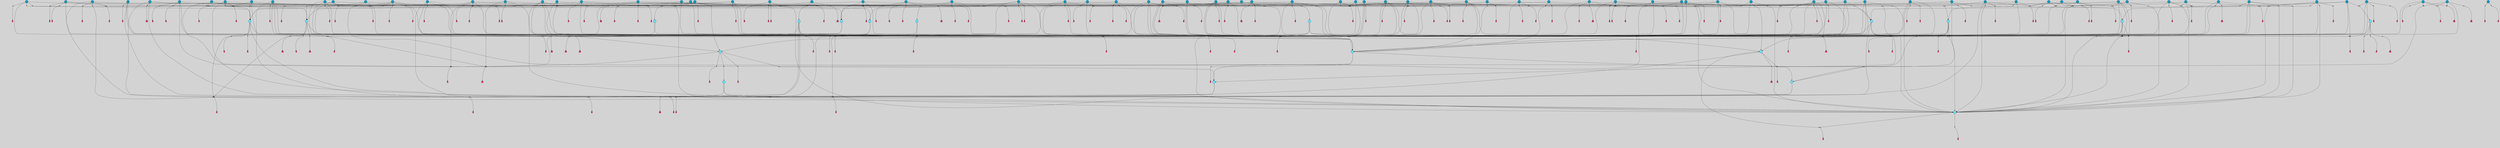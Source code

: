 // File exported with GEGELATI v1.3.1
// On the 2024-04-08 17:48:44
// With the File::TPGGraphDotExporter
digraph{
	graph[pad = "0.212, 0.055" bgcolor = lightgray]
	node[shape=circle style = filled label = ""]
		T3 [fillcolor="#66ddff"]
		T4 [fillcolor="#66ddff"]
		T7 [fillcolor="#66ddff"]
		T9 [fillcolor="#66ddff"]
		T11 [fillcolor="#66ddff"]
		T24 [fillcolor="#66ddff"]
		T27 [fillcolor="#66ddff"]
		T54 [fillcolor="#66ddff"]
		T129 [fillcolor="#66ddff"]
		T130 [fillcolor="#1199bb"]
		T164 [fillcolor="#66ddff"]
		T195 [fillcolor="#1199bb"]
		T207 [fillcolor="#66ddff"]
		T250 [fillcolor="#1199bb"]
		T264 [fillcolor="#1199bb"]
		T268 [fillcolor="#1199bb"]
		T311 [fillcolor="#66ddff"]
		T317 [fillcolor="#66ddff"]
		T318 [fillcolor="#1199bb"]
		T324 [fillcolor="#1199bb"]
		T344 [fillcolor="#1199bb"]
		T353 [fillcolor="#1199bb"]
		T365 [fillcolor="#66ddff"]
		T376 [fillcolor="#1199bb"]
		T397 [fillcolor="#1199bb"]
		T404 [fillcolor="#1199bb"]
		T405 [fillcolor="#1199bb"]
		T413 [fillcolor="#1199bb"]
		T415 [fillcolor="#1199bb"]
		T423 [fillcolor="#66ddff"]
		T429 [fillcolor="#1199bb"]
		T430 [fillcolor="#1199bb"]
		T448 [fillcolor="#1199bb"]
		T455 [fillcolor="#66ddff"]
		T465 [fillcolor="#66ddff"]
		T470 [fillcolor="#1199bb"]
		T471 [fillcolor="#1199bb"]
		T476 [fillcolor="#1199bb"]
		T480 [fillcolor="#1199bb"]
		T488 [fillcolor="#1199bb"]
		T497 [fillcolor="#1199bb"]
		T503 [fillcolor="#1199bb"]
		T508 [fillcolor="#1199bb"]
		T509 [fillcolor="#1199bb"]
		T510 [fillcolor="#1199bb"]
		T512 [fillcolor="#1199bb"]
		T513 [fillcolor="#66ddff"]
		T518 [fillcolor="#1199bb"]
		T519 [fillcolor="#1199bb"]
		T521 [fillcolor="#1199bb"]
		T523 [fillcolor="#1199bb"]
		T526 [fillcolor="#1199bb"]
		T529 [fillcolor="#1199bb"]
		T532 [fillcolor="#66ddff"]
		T535 [fillcolor="#1199bb"]
		T542 [fillcolor="#1199bb"]
		T545 [fillcolor="#1199bb"]
		T546 [fillcolor="#1199bb"]
		T547 [fillcolor="#1199bb"]
		T548 [fillcolor="#1199bb"]
		T549 [fillcolor="#1199bb"]
		T551 [fillcolor="#1199bb"]
		T552 [fillcolor="#1199bb"]
		T553 [fillcolor="#1199bb"]
		T554 [fillcolor="#1199bb"]
		T555 [fillcolor="#1199bb"]
		T556 [fillcolor="#1199bb"]
		T557 [fillcolor="#1199bb"]
		T558 [fillcolor="#1199bb"]
		T559 [fillcolor="#1199bb"]
		T560 [fillcolor="#1199bb"]
		T561 [fillcolor="#1199bb"]
		T562 [fillcolor="#1199bb"]
		T563 [fillcolor="#1199bb"]
		T345 [fillcolor="#1199bb"]
		T564 [fillcolor="#1199bb"]
		T565 [fillcolor="#1199bb"]
		T566 [fillcolor="#1199bb"]
		T567 [fillcolor="#1199bb"]
		T568 [fillcolor="#1199bb"]
		T569 [fillcolor="#1199bb"]
		T570 [fillcolor="#1199bb"]
		T571 [fillcolor="#1199bb"]
		T572 [fillcolor="#1199bb"]
		T573 [fillcolor="#1199bb"]
		T574 [fillcolor="#1199bb"]
		T575 [fillcolor="#1199bb"]
		T576 [fillcolor="#1199bb"]
		T577 [fillcolor="#1199bb"]
		T578 [fillcolor="#1199bb"]
		T579 [fillcolor="#1199bb"]
		T580 [fillcolor="#1199bb"]
		T581 [fillcolor="#1199bb"]
		T582 [fillcolor="#1199bb"]
		T583 [fillcolor="#1199bb"]
		T584 [fillcolor="#1199bb"]
		T585 [fillcolor="#1199bb"]
		T586 [fillcolor="#1199bb"]
		T587 [fillcolor="#1199bb"]
		T588 [fillcolor="#1199bb"]
		T589 [fillcolor="#1199bb"]
		P6325 [fillcolor="#cccccc" shape=point] //6|
		I6325 [shape=box style=invis label="6|1&2|6#1|7&#92;n10|7&2|0#1|5&#92;n9|4&0|1#2|2&#92;n8|6&0|0#1|0&#92;n"]
		P6325 -> I6325[style=invis]
		A4739 [fillcolor="#ff3366" shape=box margin=0.03 width=0 height=0 label="3"]
		T3 -> P6325 -> A4739
		P6326 [fillcolor="#cccccc" shape=point] //3|
		I6326 [shape=box style=invis label="7|6&2|4#0|2&#92;n10|3&2|7#1|4&#92;n11|6&0|4#0|1&#92;n7|1&0|0#2|6&#92;n7|6&0|3#2|6&#92;n4|0&2|6#0|1&#92;n4|4&2|5#0|2&#92;n4|6&0|4#2|7&#92;n10|0&2|3#1|5&#92;n2|6&0|5#0|2&#92;n1|0&2|3#0|7&#92;n1|6&2|0#0|5&#92;n6|2&0|1#0|7&#92;n9|2&0|3#2|7&#92;n5|3&0|6#0|6&#92;n1|7&2|5#2|3&#92;n8|1&2|7#0|6&#92;n1|0&2|5#2|1&#92;n7|1&2|2#2|5&#92;n7|4&2|6#0|3&#92;n"]
		P6326 -> I6326[style=invis]
		A4740 [fillcolor="#ff3366" shape=box margin=0.03 width=0 height=0 label="4"]
		T3 -> P6326 -> A4740
		P6327 [fillcolor="#cccccc" shape=point] //7|
		I6327 [shape=box style=invis label="0|2&2|4#2|6&#92;n5|3&0|6#0|1&#92;n4|7&2|6#0|5&#92;n7|6&0|7#0|5&#92;n10|7&2|2#1|1&#92;n"]
		P6327 -> I6327[style=invis]
		A4741 [fillcolor="#ff3366" shape=box margin=0.03 width=0 height=0 label="4"]
		T4 -> P6327 -> A4741
		P6328 [fillcolor="#cccccc" shape=point] //0|
		I6328 [shape=box style=invis label="2|5&0|1#0|6&#92;n6|1&2|2#2|7&#92;n8|0&0|3#1|4&#92;n4|3&2|5#2|4&#92;n8|1&2|4#0|0&#92;n6|6&0|1#2|6&#92;n11|7&2|4#2|5&#92;n6|2&2|4#0|2&#92;n8|5&2|4#2|4&#92;n2|1&2|1#2|2&#92;n2|7&2|5#2|6&#92;n9|7&0|5#0|4&#92;n1|2&0|5#2|6&#92;n4|2&2|3#2|7&#92;n3|3&2|1#0|2&#92;n"]
		P6328 -> I6328[style=invis]
		A4742 [fillcolor="#ff3366" shape=box margin=0.03 width=0 height=0 label="5"]
		T4 -> P6328 -> A4742
		P6329 [fillcolor="#cccccc" shape=point] //-3|
		I6329 [shape=box style=invis label="1|6&2|7#0|7&#92;n10|2&0|7#1|3&#92;n9|6&2|7#2|2&#92;n5|3&0|7#0|7&#92;n1|6&2|3#0|0&#92;n2|3&2|3#2|2&#92;n5|1&2|6#0|6&#92;n"]
		P6329 -> I6329[style=invis]
		A4743 [fillcolor="#ff3366" shape=box margin=0.03 width=0 height=0 label="7"]
		T7 -> P6329 -> A4743
		P6330 [fillcolor="#cccccc" shape=point] //5|
		I6330 [shape=box style=invis label="0|5&2|3#0|1&#92;n0|6&2|1#2|4&#92;n6|2&2|6#0|7&#92;n7|4&0|3#0|1&#92;n5|4&0|7#1|6&#92;n9|1&0|5#2|2&#92;n6|3&2|3#1|7&#92;n11|7&2|4#1|6&#92;n2|5&0|1#0|0&#92;n4|7&0|0#0|2&#92;n6|2&0|6#0|0&#92;n2|1&2|6#2|4&#92;n10|0&2|0#1|0&#92;n6|6&2|4#0|6&#92;n"]
		P6330 -> I6330[style=invis]
		A4744 [fillcolor="#ff3366" shape=box margin=0.03 width=0 height=0 label="8"]
		T7 -> P6330 -> A4744
		P6331 [fillcolor="#cccccc" shape=point] //-6|
		I6331 [shape=box style=invis label="11|1&0|7#2|0&#92;n10|4&0|1#1|0&#92;n4|3&2|4#2|1&#92;n0|5&2|0#0|0&#92;n6|1&0|0#0|3&#92;n8|2&2|0#0|4&#92;n11|4&2|0#1|6&#92;n7|0&2|6#2|3&#92;n5|3&2|6#2|0&#92;n2|0&2|0#0|4&#92;n"]
		P6331 -> I6331[style=invis]
		A4745 [fillcolor="#ff3366" shape=box margin=0.03 width=0 height=0 label="9"]
		T9 -> P6331 -> A4745
		P6332 [fillcolor="#cccccc" shape=point] //2|
		I6332 [shape=box style=invis label="6|3&2|7#1|4&#92;n8|6&0|0#2|5&#92;n2|1&0|2#0|3&#92;n8|7&0|6#0|4&#92;n2|1&2|0#0|1&#92;n0|0&2|2#2|3&#92;n6|6&0|7#2|1&#92;n6|1&0|7#2|6&#92;n5|4&2|7#0|4&#92;n0|3&0|4#2|0&#92;n11|0&2|0#2|5&#92;n4|5&2|5#2|4&#92;n5|7&0|6#0|4&#92;n9|7&2|5#0|3&#92;n5|4&2|1#0|3&#92;n5|3&0|1#1|7&#92;n0|4&0|3#2|5&#92;n"]
		P6332 -> I6332[style=invis]
		A4746 [fillcolor="#ff3366" shape=box margin=0.03 width=0 height=0 label="10"]
		T9 -> P6332 -> A4746
		P6333 [fillcolor="#cccccc" shape=point] //6|
		I6333 [shape=box style=invis label="3|0&2|7#2|2&#92;n3|2&0|4#2|5&#92;n5|1&0|2#1|0&#92;n8|7&0|1#2|0&#92;n8|5&0|3#0|6&#92;n0|2&0|2#2|3&#92;n1|5&2|5#0|5&#92;n5|6&0|6#0|7&#92;n6|7&0|0#2|6&#92;n1|2&2|3#0|0&#92;n7|7&2|3#0|4&#92;n0|7&2|7#0|6&#92;n1|0&2|2#2|7&#92;n4|4&0|1#0|0&#92;n"]
		P6333 -> I6333[style=invis]
		A4747 [fillcolor="#ff3366" shape=box margin=0.03 width=0 height=0 label="11"]
		T11 -> P6333 -> A4747
		P6334 [fillcolor="#cccccc" shape=point] //-4|
		I6334 [shape=box style=invis label="4|1&0|4#2|6&#92;n1|2&2|2#2|0&#92;n1|2&2|0#0|6&#92;n8|4&2|3#2|5&#92;n5|5&2|1#1|0&#92;n"]
		P6334 -> I6334[style=invis]
		A4748 [fillcolor="#ff3366" shape=box margin=0.03 width=0 height=0 label="12"]
		T11 -> P6334 -> A4748
		P6335 [fillcolor="#cccccc" shape=point] //-3|
		I6335 [shape=box style=invis label="8|1&2|3#0|5&#92;n0|6&0|5#0|5&#92;n3|7&2|1#0|6&#92;n3|5&0|1#0|0&#92;n9|5&2|0#0|4&#92;n3|5&0|2#0|3&#92;n10|6&2|4#1|0&#92;n9|4&2|7#2|6&#92;n1|7&2|5#2|2&#92;n"]
		P6335 -> I6335[style=invis]
		A4749 [fillcolor="#ff3366" shape=box margin=0.03 width=0 height=0 label="5"]
		T4 -> P6335 -> A4749
		P6336 [fillcolor="#cccccc" shape=point] //1|
		I6336 [shape=box style=invis label="5|1&0|6#2|7&#92;n2|4&0|4#2|2&#92;n0|6&0|5#0|4&#92;n10|6&2|5#1|6&#92;n9|3&0|1#1|7&#92;n10|3&2|2#1|0&#92;n5|0&0|0#2|1&#92;n11|3&2|3#1|5&#92;n10|3&0|1#1|0&#92;n2|4&0|1#0|1&#92;n0|2&0|3#2|4&#92;n9|2&2|1#2|5&#92;n11|7&2|6#2|6&#92;n"]
		P6336 -> I6336[style=invis]
		T24 -> P6336 -> T7
		P6337 [fillcolor="#cccccc" shape=point] //5|
		I6337 [shape=box style=invis label="3|0&2|0#0|1&#92;n3|0&0|7#0|1&#92;n5|3&0|2#2|6&#92;n4|4&2|4#2|6&#92;n11|2&0|7#1|6&#92;n2|7&2|2#2|5&#92;n9|3&2|6#2|7&#92;n7|7&0|0#0|4&#92;n6|1&2|4#2|3&#92;n5|4&2|0#1|6&#92;n1|3&0|7#0|4&#92;n"]
		P6337 -> I6337[style=invis]
		A4750 [fillcolor="#ff3366" shape=box margin=0.03 width=0 height=0 label="7"]
		T24 -> P6337 -> A4750
		P6338 [fillcolor="#cccccc" shape=point] //-2|
		I6338 [shape=box style=invis label="4|1&0|4#0|3&#92;n4|2&0|5#2|0&#92;n5|5&2|6#0|5&#92;n1|4&0|1#0|2&#92;n6|3&2|7#1|5&#92;n0|4&2|0#0|3&#92;n8|5&2|5#1|2&#92;n10|7&2|7#1|1&#92;n3|4&0|0#2|1&#92;n3|6&2|5#2|5&#92;n8|3&0|1#0|7&#92;n10|0&2|7#1|3&#92;n4|1&2|4#0|1&#92;n9|3&2|0#0|4&#92;n3|6&2|0#0|4&#92;n1|2&0|6#2|1&#92;n4|0&2|1#2|2&#92;n"]
		P6338 -> I6338[style=invis]
		A4751 [fillcolor="#ff3366" shape=box margin=0.03 width=0 height=0 label="14"]
		T24 -> P6338 -> A4751
		P6339 [fillcolor="#cccccc" shape=point] //2|
		I6339 [shape=box style=invis label="9|1&2|3#0|1&#92;n5|2&2|0#2|4&#92;n3|6&2|5#2|7&#92;n7|0&2|5#0|4&#92;n1|2&0|3#0|5&#92;n7|3&2|7#0|0&#92;n"]
		P6339 -> I6339[style=invis]
		A4752 [fillcolor="#ff3366" shape=box margin=0.03 width=0 height=0 label="2"]
		T27 -> P6339 -> A4752
		P6340 [fillcolor="#cccccc" shape=point] //-6|
		I6340 [shape=box style=invis label="7|5&0|4#0|4&#92;n11|0&2|5#2|1&#92;n"]
		P6340 -> I6340[style=invis]
		A4753 [fillcolor="#ff3366" shape=box margin=0.03 width=0 height=0 label="3"]
		T27 -> P6340 -> A4753
		T27 -> P6326
		T27 -> P6328
		P6341 [fillcolor="#cccccc" shape=point] //0|
		I6341 [shape=box style=invis label="4|0&0|3#2|7&#92;n10|2&0|3#1|7&#92;n3|5&0|2#0|3&#92;n4|5&0|0#2|1&#92;n10|7&2|0#1|2&#92;n5|3&2|3#1|6&#92;n9|5&2|0#0|4&#92;n5|4&2|7#0|2&#92;n10|3&2|7#1|4&#92;n7|2&0|1#2|6&#92;n8|6&0|5#0|5&#92;n8|7&2|3#0|5&#92;n2|6&2|4#0|0&#92;n"]
		P6341 -> I6341[style=invis]
		A4754 [fillcolor="#ff3366" shape=box margin=0.03 width=0 height=0 label="5"]
		T27 -> P6341 -> A4754
		P6342 [fillcolor="#cccccc" shape=point] //8|
		I6342 [shape=box style=invis label="9|0&0|1#2|0&#92;n10|1&2|5#1|4&#92;n8|2&2|6#0|4&#92;n2|4&2|5#2|3&#92;n4|2&2|2#0|2&#92;n7|5&0|2#0|0&#92;n8|2&2|1#1|3&#92;n8|7&0|7#2|1&#92;n1|1&0|0#0|7&#92;n5|6&2|5#1|0&#92;n6|6&2|5#0|0&#92;n11|4&0|3#2|6&#92;n4|2&2|4#0|7&#92;n5|6&0|1#2|0&#92;n11|3&0|2#0|7&#92;n"]
		P6342 -> I6342[style=invis]
		A4755 [fillcolor="#ff3366" shape=box margin=0.03 width=0 height=0 label="6"]
		T54 -> P6342 -> A4755
		T54 -> P6337
		P6343 [fillcolor="#cccccc" shape=point] //-10|
		I6343 [shape=box style=invis label="3|6&0|0#0|4&#92;n4|1&2|4#0|1&#92;n5|1&0|1#0|4&#92;n5|5&2|6#0|5&#92;n6|5&0|6#0|3&#92;n11|1&2|0#0|1&#92;n0|7&2|0#0|3&#92;n1|2&0|6#0|1&#92;n8|0&0|4#2|0&#92;n0|4&0|7#2|7&#92;n7|0&2|7#1|3&#92;n3|1&0|5#2|5&#92;n5|1&0|4#0|3&#92;n2|2&0|2#0|0&#92;n8|3&0|1#0|7&#92;n3|0&0|3#0|5&#92;n7|2&0|5#2|0&#92;n6|3&2|7#1|5&#92;n4|7&2|7#2|1&#92;n"]
		P6343 -> I6343[style=invis]
		A4756 [fillcolor="#ff3366" shape=box margin=0.03 width=0 height=0 label="14"]
		T54 -> P6343 -> A4756
		T54 -> P6330
		T129 -> P6342
		T129 -> P6337
		P6344 [fillcolor="#cccccc" shape=point] //10|
		I6344 [shape=box style=invis label="4|5&2|7#2|1&#92;n1|7&2|3#0|6&#92;n3|5&2|2#0|3&#92;n10|3&0|7#1|4&#92;n7|1&0|4#2|6&#92;n10|2&0|3#1|7&#92;n9|5&2|0#0|4&#92;n4|0&0|3#2|7&#92;n11|4&2|6#1|2&#92;n5|4&2|7#0|2&#92;n2|6&2|4#0|0&#92;n6|5&0|7#2|1&#92;n5|3&2|3#1|6&#92;n10|7&2|0#1|2&#92;n"]
		P6344 -> I6344[style=invis]
		A4757 [fillcolor="#ff3366" shape=box margin=0.03 width=0 height=0 label="5"]
		T129 -> P6344 -> A4757
		P6345 [fillcolor="#cccccc" shape=point] //5|
		I6345 [shape=box style=invis label="9|4&2|3#1|3&#92;n0|4&2|4#0|5&#92;n6|1&2|6#2|5&#92;n4|0&0|5#2|0&#92;n"]
		P6345 -> I6345[style=invis]
		A4758 [fillcolor="#ff3366" shape=box margin=0.03 width=0 height=0 label="7"]
		T129 -> P6345 -> A4758
		P6346 [fillcolor="#cccccc" shape=point] //6|
		I6346 [shape=box style=invis label="9|4&2|7#0|6&#92;n8|4&0|1#1|0&#92;n1|3&0|0#2|1&#92;n2|4&0|6#2|2&#92;n5|1&2|5#0|7&#92;n3|0&0|3#2|6&#92;n2|2&2|6#0|2&#92;n8|4&0|4#2|2&#92;n5|1&2|4#0|3&#92;n9|4&0|6#0|6&#92;n5|0&2|2#1|5&#92;n11|7&0|0#1|1&#92;n0|4&0|3#0|3&#92;n7|7&2|4#2|5&#92;n1|5&0|1#2|1&#92;n"]
		P6346 -> I6346[style=invis]
		A4759 [fillcolor="#ff3366" shape=box margin=0.03 width=0 height=0 label="1"]
		T129 -> P6346 -> A4759
		P6347 [fillcolor="#cccccc" shape=point] //-5|
		I6347 [shape=box style=invis label="10|6&2|5#1|6&#92;n9|3&0|1#1|7&#92;n2|4&0|1#0|1&#92;n11|3&0|7#1|6&#92;n5|1&0|6#2|7&#92;n8|0&0|0#0|1&#92;n0|6&0|7#0|4&#92;n6|7&2|6#2|6&#92;n11|0&2|3#0|5&#92;n"]
		P6347 -> I6347[style=invis]
		T130 -> P6347 -> T7
		P6348 [fillcolor="#cccccc" shape=point] //9|
		I6348 [shape=box style=invis label="9|0&2|4#1|2&#92;n10|3&0|5#1|7&#92;n"]
		P6348 -> I6348[style=invis]
		A4760 [fillcolor="#ff3366" shape=box margin=0.03 width=0 height=0 label="3"]
		T130 -> P6348 -> A4760
		P6349 [fillcolor="#cccccc" shape=point] //4|
		I6349 [shape=box style=invis label="7|1&2|6#1|3&#92;n10|1&0|3#1|6&#92;n8|5&2|3#2|1&#92;n11|5&0|0#2|6&#92;n4|1&0|6#0|0&#92;n11|1&0|2#0|3&#92;n2|0&2|1#0|7&#92;n"]
		P6349 -> I6349[style=invis]
		A4761 [fillcolor="#ff3366" shape=box margin=0.03 width=0 height=0 label="2"]
		T130 -> P6349 -> A4761
		P6350 [fillcolor="#cccccc" shape=point] //-10|
		I6350 [shape=box style=invis label="8|4&0|2#0|1&#92;n5|3&2|6#2|7&#92;n3|1&2|7#0|6&#92;n4|7&0|4#0|2&#92;n1|7&2|6#0|4&#92;n10|5&2|1#1|5&#92;n4|0&0|7#0|7&#92;n6|6&0|0#0|1&#92;n10|4&2|1#1|0&#92;n"]
		P6350 -> I6350[style=invis]
		A4762 [fillcolor="#ff3366" shape=box margin=0.03 width=0 height=0 label="5"]
		T130 -> P6350 -> A4762
		T164 -> P6328
		P6351 [fillcolor="#cccccc" shape=point] //-1|
		I6351 [shape=box style=invis label="6|4&0|4#2|4&#92;n4|5&2|5#2|4&#92;n9|7&2|5#0|3&#92;n3|7&2|6#0|6&#92;n8|7&0|6#0|4&#92;n2|1&2|0#0|1&#92;n8|6&0|0#2|5&#92;n2|1&0|2#0|3&#92;n6|1&0|7#2|6&#92;n6|3&0|1#1|6&#92;n5|4&2|7#0|4&#92;n0|7&0|4#2|0&#92;n11|0&2|0#2|5&#92;n3|7&2|0#2|7&#92;n8|3&2|7#1|4&#92;n5|7&0|6#0|4&#92;n0|0&2|3#2|3&#92;n5|4&2|1#0|3&#92;n0|4&0|3#2|5&#92;n"]
		P6351 -> I6351[style=invis]
		A4763 [fillcolor="#ff3366" shape=box margin=0.03 width=0 height=0 label="10"]
		T164 -> P6351 -> A4763
		P6352 [fillcolor="#cccccc" shape=point] //-7|
		I6352 [shape=box style=invis label="6|1&0|2#0|3&#92;n1|2&0|1#2|0&#92;n10|3&2|2#1|1&#92;n0|1&0|2#0|7&#92;n4|6&2|7#2|4&#92;n6|0&2|7#0|6&#92;n"]
		P6352 -> I6352[style=invis]
		A4764 [fillcolor="#ff3366" shape=box margin=0.03 width=0 height=0 label="7"]
		T164 -> P6352 -> A4764
		P6353 [fillcolor="#cccccc" shape=point] //-6|
		I6353 [shape=box style=invis label="11|7&0|1#0|6&#92;n3|5&0|1#0|3&#92;n1|5&0|5#0|6&#92;n1|7&2|5#2|2&#92;n0|0&0|2#2|2&#92;n4|4&0|1#0|5&#92;n6|4&2|2#0|2&#92;n0|6&2|5#0|5&#92;n0|3&2|2#2|6&#92;n"]
		P6353 -> I6353[style=invis]
		A4765 [fillcolor="#ff3366" shape=box margin=0.03 width=0 height=0 label="5"]
		T164 -> P6353 -> A4765
		P6354 [fillcolor="#cccccc" shape=point] //4|
		I6354 [shape=box style=invis label="4|3&0|6#0|3&#92;n5|7&2|3#2|2&#92;n5|6&0|7#1|2&#92;n1|4&2|6#0|3&#92;n8|4&2|1#2|5&#92;n9|5&2|4#1|4&#92;n2|4&0|5#0|7&#92;n10|0&0|6#1|3&#92;n3|0&0|6#0|2&#92;n2|7&2|7#2|6&#92;n5|2&0|5#1|5&#92;n10|4&2|5#1|7&#92;n4|0&0|4#2|4&#92;n11|1&0|4#2|6&#92;n10|6&2|0#1|4&#92;n9|7&0|3#1|4&#92;n4|5&2|7#0|6&#92;n11|5&2|6#2|3&#92;n0|3&0|5#0|1&#92;n"]
		P6354 -> I6354[style=invis]
		A4766 [fillcolor="#ff3366" shape=box margin=0.03 width=0 height=0 label="13"]
		T164 -> P6354 -> A4766
		P6355 [fillcolor="#cccccc" shape=point] //5|
		I6355 [shape=box style=invis label="3|0&2|0#2|1&#92;n3|0&0|7#0|1&#92;n5|3&0|2#2|6&#92;n4|4&2|4#2|6&#92;n5|4&2|0#1|6&#92;n2|7&2|2#2|5&#92;n1|3&0|7#0|4&#92;n11|6&2|2#0|7&#92;n7|7&0|0#0|4&#92;n6|1&2|4#2|3&#92;n11|0&0|7#1|6&#92;n9|3&2|6#2|7&#92;n"]
		P6355 -> I6355[style=invis]
		A4767 [fillcolor="#ff3366" shape=box margin=0.03 width=0 height=0 label="7"]
		T195 -> P6355 -> A4767
		P6356 [fillcolor="#cccccc" shape=point] //4|
		I6356 [shape=box style=invis label="7|1&0|6#0|1&#92;n6|7&2|7#1|7&#92;n10|1&2|1#1|1&#92;n9|6&2|2#1|4&#92;n4|7&0|4#2|2&#92;n9|6&0|5#1|1&#92;n10|0&2|6#1|6&#92;n5|1&0|1#2|3&#92;n10|1&0|5#1|0&#92;n3|4&2|3#0|0&#92;n8|2&0|5#2|4&#92;n1|6&2|0#0|0&#92;n2|3&0|1#2|6&#92;n5|2&2|2#1|6&#92;n2|2&0|1#2|1&#92;n3|1&2|7#0|3&#92;n6|7&2|3#0|4&#92;n"]
		P6356 -> I6356[style=invis]
		A4768 [fillcolor="#ff3366" shape=box margin=0.03 width=0 height=0 label="10"]
		T195 -> P6356 -> A4768
		P6357 [fillcolor="#cccccc" shape=point] //-4|
		I6357 [shape=box style=invis label="0|4&0|0#2|7&#92;n8|5&2|4#2|4&#92;n4|3&2|5#2|4&#92;n11|7&2|2#2|5&#92;n6|5&2|2#2|7&#92;n3|2&0|7#0|7&#92;n3|3&2|1#0|3&#92;n2|6&0|3#2|5&#92;n0|1&2|6#2|2&#92;n8|2&0|0#1|6&#92;n0|7&0|5#0|4&#92;n9|5&0|3#2|7&#92;n2|7&2|5#2|6&#92;n9|0&2|0#0|1&#92;n1|2&2|4#0|2&#92;n"]
		P6357 -> I6357[style=invis]
		T195 -> P6357 -> T27
		P6358 [fillcolor="#cccccc" shape=point] //7|
		I6358 [shape=box style=invis label="7|4&2|7#0|4&#92;n4|6&0|1#2|5&#92;n2|1&2|3#0|0&#92;n4|3&2|0#0|1&#92;n0|0&2|7#2|7&#92;n7|7&0|5#2|3&#92;n5|0&2|1#2|2&#92;n10|0&0|4#1|2&#92;n4|4&0|7#0|0&#92;n6|7&0|2#0|1&#92;n1|4&2|5#0|4&#92;n"]
		P6358 -> I6358[style=invis]
		A4769 [fillcolor="#ff3366" shape=box margin=0.03 width=0 height=0 label="0"]
		T195 -> P6358 -> A4769
		P6359 [fillcolor="#cccccc" shape=point] //7|
		I6359 [shape=box style=invis label="7|0&2|1#2|0&#92;n9|7&2|1#1|7&#92;n8|2&0|1#1|0&#92;n6|6&0|2#1|1&#92;n2|2&0|5#0|0&#92;n5|7&0|0#2|1&#92;n5|1&2|5#1|5&#92;n4|7&2|4#2|3&#92;n10|5&2|2#1|5&#92;n1|3&2|2#2|0&#92;n10|2&2|6#1|5&#92;n"]
		P6359 -> I6359[style=invis]
		A4770 [fillcolor="#ff3366" shape=box margin=0.03 width=0 height=0 label="1"]
		T207 -> P6359 -> A4770
		P6360 [fillcolor="#cccccc" shape=point] //-3|
		I6360 [shape=box style=invis label="3|7&0|0#0|2&#92;n11|5&0|1#1|1&#92;n4|1&0|6#2|6&#92;n4|0&0|1#0|5&#92;n"]
		P6360 -> I6360[style=invis]
		T207 -> P6360 -> T24
		P6361 [fillcolor="#cccccc" shape=point] //5|
		I6361 [shape=box style=invis label="8|1&2|6#0|6&#92;n3|0&0|7#0|1&#92;n11|3&0|2#2|6&#92;n4|4&2|4#2|6&#92;n11|2&0|7#1|6&#92;n2|7&2|2#2|5&#92;n7|7&0|0#0|4&#92;n6|1&2|4#2|3&#92;n5|4&2|0#1|6&#92;n3|0&2|0#0|1&#92;n1|3&0|7#0|4&#92;n"]
		P6361 -> I6361[style=invis]
		A4771 [fillcolor="#ff3366" shape=box margin=0.03 width=0 height=0 label="7"]
		T207 -> P6361 -> A4771
		P6362 [fillcolor="#cccccc" shape=point] //5|
		I6362 [shape=box style=invis label="10|4&2|6#1|2&#92;n8|4&0|1#1|0&#92;n0|4&2|6#0|0&#92;n8|4&2|5#2|1&#92;n7|5&2|5#1|0&#92;n3|6&0|6#2|2&#92;n1|7&0|7#0|5&#92;n2|0&0|7#2|4&#92;n9|4&2|6#2|7&#92;n2|6&2|2#0|0&#92;n11|7&2|7#0|7&#92;n5|5&0|0#0|1&#92;n10|1&0|0#1|0&#92;n7|3&0|1#2|5&#92;n9|2&2|7#1|5&#92;n9|0&2|5#1|2&#92;n1|6&2|4#2|2&#92;n3|3&2|2#0|7&#92;n1|6&2|0#0|0&#92;n6|4&2|6#1|0&#92;n"]
		P6362 -> I6362[style=invis]
		A4772 [fillcolor="#ff3366" shape=box margin=0.03 width=0 height=0 label="1"]
		T207 -> P6362 -> A4772
		P6363 [fillcolor="#cccccc" shape=point] //7|
		I6363 [shape=box style=invis label="6|1&2|6#2|7&#92;n7|0&2|4#2|3&#92;n3|3&0|7#0|6&#92;n5|4&0|2#2|4&#92;n8|5&2|6#2|7&#92;n0|0&2|3#0|3&#92;n5|4&2|4#2|6&#92;n"]
		P6363 -> I6363[style=invis]
		T207 -> P6363 -> T4
		P6364 [fillcolor="#cccccc" shape=point] //8|
		I6364 [shape=box style=invis label="5|4&2|1#1|0&#92;n3|0&0|3#2|0&#92;n3|7&2|2#0|6&#92;n6|6&0|2#2|4&#92;n0|0&0|2#0|6&#92;n"]
		P6364 -> I6364[style=invis]
		T250 -> P6364 -> T164
		T250 -> P6355
		T250 -> P6358
		T250 -> P6337
		P6365 [fillcolor="#cccccc" shape=point] //10|
		I6365 [shape=box style=invis label="6|1&2|4#2|3&#92;n3|0&0|7#0|1&#92;n5|3&0|2#2|6&#92;n4|4&0|4#2|6&#92;n5|4&2|0#1|6&#92;n10|5&0|6#1|5&#92;n2|5&2|1#2|2&#92;n1|3&0|7#0|4&#92;n3|0&2|0#0|1&#92;n11|2&0|5#1|6&#92;n9|3&2|6#2|7&#92;n7|7&0|0#0|4&#92;n"]
		P6365 -> I6365[style=invis]
		A4773 [fillcolor="#ff3366" shape=box margin=0.03 width=0 height=0 label="7"]
		T250 -> P6365 -> A4773
		P6366 [fillcolor="#cccccc" shape=point] //-2|
		I6366 [shape=box style=invis label="11|7&2|0#1|7&#92;n4|3&0|1#2|5&#92;n0|4&2|4#2|7&#92;n1|6&0|0#0|4&#92;n4|0&0|0#0|5&#92;n0|6&2|3#2|0&#92;n9|6&2|5#1|3&#92;n0|7&2|1#2|5&#92;n4|4&0|5#0|1&#92;n10|4&0|0#1|0&#92;n"]
		P6366 -> I6366[style=invis]
		A4774 [fillcolor="#ff3366" shape=box margin=0.03 width=0 height=0 label="12"]
		T264 -> P6366 -> A4774
		P6367 [fillcolor="#cccccc" shape=point] //-3|
		I6367 [shape=box style=invis label="7|2&2|4#0|2&#92;n4|1&2|6#0|1&#92;n11|6&0|4#0|1&#92;n7|1&0|0#2|6&#92;n6|2&0|1#0|7&#92;n10|3&2|7#1|4&#92;n3|5&2|3#0|1&#92;n4|4&2|5#0|2&#92;n4|6&0|4#2|7&#92;n2|5&0|5#0|2&#92;n10|0&2|3#1|4&#92;n0|1&2|7#0|6&#92;n7|6&0|3#2|6&#92;n1|3&0|6#2|0&#92;n5|3&0|6#0|6&#92;n1|4&2|5#2|3&#92;n1|6&2|0#0|5&#92;n9|2&0|3#2|7&#92;n7|1&2|2#2|5&#92;n"]
		P6367 -> I6367[style=invis]
		T264 -> P6367 -> T207
		P6368 [fillcolor="#cccccc" shape=point] //2|
		I6368 [shape=box style=invis label="4|1&0|4#2|6&#92;n5|5&2|1#1|0&#92;n1|0&2|0#0|6&#92;n8|4&2|3#2|5&#92;n"]
		P6368 -> I6368[style=invis]
		T264 -> P6368 -> T11
		T268 -> P6359
		T268 -> P6358
		T268 -> P6367
		P6369 [fillcolor="#cccccc" shape=point] //5|
		I6369 [shape=box style=invis label="1|6&2|7#0|7&#92;n9|2&2|7#2|3&#92;n10|2&0|7#1|3&#92;n0|0&2|7#2|2&#92;n1|6&2|3#0|0&#92;n2|3&2|3#2|2&#92;n"]
		P6369 -> I6369[style=invis]
		A4775 [fillcolor="#ff3366" shape=box margin=0.03 width=0 height=0 label="7"]
		T268 -> P6369 -> A4775
		P6370 [fillcolor="#cccccc" shape=point] //-6|
		I6370 [shape=box style=invis label="6|0&0|5#2|5&#92;n0|3&2|1#2|1&#92;n"]
		P6370 -> I6370[style=invis]
		A4776 [fillcolor="#ff3366" shape=box margin=0.03 width=0 height=0 label="3"]
		T268 -> P6370 -> A4776
		P6371 [fillcolor="#cccccc" shape=point] //2|
		I6371 [shape=box style=invis label="11|0&2|3#0|7&#92;n10|4&2|5#1|6&#92;n4|7&0|2#2|3&#92;n6|0&2|6#0|6&#92;n9|0&0|7#0|5&#92;n7|2&2|4#1|2&#92;n5|1&2|6#2|7&#92;n"]
		P6371 -> I6371[style=invis]
		T311 -> P6371 -> T7
		P6372 [fillcolor="#cccccc" shape=point] //5|
		I6372 [shape=box style=invis label="5|4&2|0#1|6&#92;n3|0&0|7#0|1&#92;n5|3&0|2#2|6&#92;n11|2&0|7#1|6&#92;n2|7&2|2#2|5&#92;n9|3&2|6#2|7&#92;n7|7&0|0#0|4&#92;n6|1&2|4#2|3&#92;n3|0&2|0#0|1&#92;n1|3&2|7#0|4&#92;n"]
		P6372 -> I6372[style=invis]
		A4777 [fillcolor="#ff3366" shape=box margin=0.03 width=0 height=0 label="7"]
		T311 -> P6372 -> A4777
		T311 -> P6366
		P6373 [fillcolor="#cccccc" shape=point] //-1|
		I6373 [shape=box style=invis label="1|7&2|1#0|6&#92;n8|1&2|3#0|5&#92;n10|6&2|7#1|0&#92;n1|7&2|5#0|2&#92;n0|3&0|3#2|2&#92;n3|5&0|1#0|0&#92;n3|5&0|2#0|3&#92;n1|5&2|0#0|4&#92;n5|7&2|2#2|5&#92;n4|0&2|3#0|3&#92;n"]
		P6373 -> I6373[style=invis]
		T311 -> P6373 -> T3
		P6374 [fillcolor="#cccccc" shape=point] //2|
		I6374 [shape=box style=invis label="4|1&0|5#0|1&#92;n6|4&0|7#2|4&#92;n10|5&2|6#1|4&#92;n9|2&0|4#2|3&#92;n6|2&2|3#1|7&#92;n8|1&0|2#0|3&#92;n4|0&2|0#0|1&#92;n"]
		P6374 -> I6374[style=invis]
		T311 -> P6374 -> T54
		P6375 [fillcolor="#cccccc" shape=point] //7|
		I6375 [shape=box style=invis label="9|6&2|6#1|3&#92;n9|7&2|0#1|7&#92;n3|0&2|0#0|0&#92;n1|6&0|0#0|4&#92;n7|4&0|3#0|1&#92;n"]
		P6375 -> I6375[style=invis]
		A4778 [fillcolor="#ff3366" shape=box margin=0.03 width=0 height=0 label="12"]
		T318 -> P6375 -> A4778
		P6376 [fillcolor="#cccccc" shape=point] //-9|
		I6376 [shape=box style=invis label="7|1&0|0#2|6&#92;n1|6&0|4#2|7&#92;n7|6&2|4#0|2&#92;n10|7&2|1#1|3&#92;n7|6&0|3#2|6&#92;n4|0&2|2#2|1&#92;n1|0&0|5#2|3&#92;n6|1&2|6#1|1&#92;n7|4&2|6#1|0&#92;n9|5&0|1#0|2&#92;n9|2&0|3#0|7&#92;n6|0&2|7#0|6&#92;n10|5&2|3#1|5&#92;n10|0&2|7#1|4&#92;n1|0&2|3#0|7&#92;n5|2&0|6#0|6&#92;n2|6&0|1#0|2&#92;n7|4&2|5#0|3&#92;n3|6&2|4#0|5&#92;n1|6&2|0#0|5&#92;n"]
		P6376 -> I6376[style=invis]
		A4779 [fillcolor="#ff3366" shape=box margin=0.03 width=0 height=0 label="4"]
		T318 -> P6376 -> A4779
		P6377 [fillcolor="#cccccc" shape=point] //-7|
		I6377 [shape=box style=invis label="9|1&2|7#2|1&#92;n7|0&2|0#2|7&#92;n2|3&2|3#2|2&#92;n8|5&2|1#0|3&#92;n5|5&0|7#0|1&#92;n1|6&2|7#0|7&#92;n10|2&0|7#1|3&#92;n6|4&2|2#2|4&#92;n0|6&2|5#0|2&#92;n"]
		P6377 -> I6377[style=invis]
		A4780 [fillcolor="#ff3366" shape=box margin=0.03 width=0 height=0 label="7"]
		T318 -> P6377 -> A4780
		P6378 [fillcolor="#cccccc" shape=point] //3|
		I6378 [shape=box style=invis label="7|6&2|4#0|2&#92;n10|3&2|7#1|4&#92;n11|6&0|4#0|1&#92;n7|1&0|0#2|6&#92;n7|6&0|3#2|6&#92;n4|0&2|6#0|1&#92;n4|4&2|5#0|2&#92;n4|6&0|4#2|7&#92;n10|0&2|3#1|5&#92;n2|6&0|5#0|2&#92;n1|0&2|3#0|7&#92;n1|6&2|0#0|5&#92;n6|2&0|1#0|7&#92;n9|2&0|3#2|7&#92;n5|3&0|6#0|6&#92;n1|7&2|5#2|3&#92;n8|1&2|7#0|6&#92;n1|0&2|5#2|1&#92;n7|1&2|2#2|5&#92;n7|4&2|6#0|3&#92;n"]
		P6378 -> I6378[style=invis]
		A4781 [fillcolor="#ff3366" shape=box margin=0.03 width=0 height=0 label="4"]
		T317 -> P6378 -> A4781
		P6379 [fillcolor="#cccccc" shape=point] //6|
		I6379 [shape=box style=invis label="6|1&2|6#1|7&#92;n10|7&2|0#1|5&#92;n9|4&0|1#2|2&#92;n8|6&0|0#1|0&#92;n"]
		P6379 -> I6379[style=invis]
		A4782 [fillcolor="#ff3366" shape=box margin=0.03 width=0 height=0 label="3"]
		T317 -> P6379 -> A4782
		P6380 [fillcolor="#cccccc" shape=point] //-9|
		I6380 [shape=box style=invis label="11|5&0|0#2|6&#92;n8|5&2|3#2|1&#92;n7|1&0|6#1|3&#92;n11|4&0|2#0|1&#92;n9|0&2|7#1|6&#92;n10|1&0|3#1|6&#92;n0|3&0|4#2|5&#92;n5|7&2|3#1|6&#92;n2|0&2|1#0|7&#92;n"]
		P6380 -> I6380[style=invis]
		A4783 [fillcolor="#ff3366" shape=box margin=0.03 width=0 height=0 label="2"]
		T318 -> P6380 -> A4783
		P6381 [fillcolor="#cccccc" shape=point] //-1|
		I6381 [shape=box style=invis label="1|7&2|1#0|6&#92;n8|1&2|3#0|5&#92;n10|6&2|7#1|0&#92;n1|7&2|5#0|2&#92;n0|3&0|3#2|2&#92;n3|5&0|1#0|0&#92;n3|5&0|2#0|3&#92;n1|5&2|0#0|4&#92;n5|7&2|2#2|5&#92;n4|0&2|3#0|3&#92;n"]
		P6381 -> I6381[style=invis]
		T318 -> P6381 -> T317
		P6382 [fillcolor="#cccccc" shape=point] //-2|
		I6382 [shape=box style=invis label="7|4&0|2#2|6&#92;n5|7&0|5#0|4&#92;n3|0&0|7#2|4&#92;n5|5&0|0#0|7&#92;n11|7&2|2#2|3&#92;n"]
		P6382 -> I6382[style=invis]
		A4784 [fillcolor="#ff3366" shape=box margin=0.03 width=0 height=0 label="3"]
		T324 -> P6382 -> A4784
		P6383 [fillcolor="#cccccc" shape=point] //4|
		I6383 [shape=box style=invis label="5|0&0|4#0|3&#92;n7|4&2|1#1|1&#92;n"]
		P6383 -> I6383[style=invis]
		T324 -> P6383 -> T7
		P6384 [fillcolor="#cccccc" shape=point] //-1|
		I6384 [shape=box style=invis label="11|7&2|0#1|7&#92;n1|5&2|4#2|4&#92;n4|3&0|1#0|5&#92;n1|6&0|0#0|4&#92;n8|6&2|4#0|0&#92;n4|0&0|0#0|5&#92;n10|4&2|0#1|0&#92;n9|6&2|5#1|3&#92;n0|7&2|1#0|5&#92;n0|6&2|3#2|0&#92;n4|4&0|5#0|1&#92;n"]
		P6384 -> I6384[style=invis]
		A4785 [fillcolor="#ff3366" shape=box margin=0.03 width=0 height=0 label="12"]
		T324 -> P6384 -> A4785
		P6385 [fillcolor="#cccccc" shape=point] //6|
		I6385 [shape=box style=invis label="10|4&2|6#1|2&#92;n8|4&0|1#1|0&#92;n0|4&2|6#0|0&#92;n8|4&2|5#2|1&#92;n7|5&2|5#1|0&#92;n3|6&0|6#2|2&#92;n1|7&0|7#0|5&#92;n2|0&0|7#2|4&#92;n2|6&2|2#0|0&#92;n0|7&2|7#0|7&#92;n11|6&0|4#2|2&#92;n5|5&0|0#0|1&#92;n10|1&0|0#1|0&#92;n7|3&0|1#2|5&#92;n9|2&2|7#1|5&#92;n9|4&2|6#2|7&#92;n1|6&2|4#2|2&#92;n3|3&2|2#0|7&#92;n1|6&2|0#0|0&#92;n6|4&2|6#1|0&#92;n"]
		P6385 -> I6385[style=invis]
		A4786 [fillcolor="#ff3366" shape=box margin=0.03 width=0 height=0 label="1"]
		T324 -> P6385 -> A4786
		P6386 [fillcolor="#cccccc" shape=point] //-4|
		I6386 [shape=box style=invis label="7|2&2|4#0|2&#92;n4|1&2|6#0|1&#92;n0|1&2|7#0|6&#92;n6|2&0|1#0|7&#92;n10|3&2|7#1|4&#92;n3|5&2|3#0|1&#92;n4|4&2|5#0|2&#92;n4|6&0|4#2|7&#92;n2|5&0|5#0|2&#92;n10|0&2|3#1|4&#92;n11|6&0|4#0|1&#92;n7|6&0|3#2|6&#92;n1|3&0|6#2|0&#92;n5|3&0|6#0|6&#92;n1|4&2|5#2|3&#92;n1|1&2|0#0|5&#92;n9|2&0|3#2|7&#92;n7|1&2|2#2|5&#92;n"]
		P6386 -> I6386[style=invis]
		T344 -> P6386 -> T207
		T344 -> P6368
		T344 -> P6368
		P6387 [fillcolor="#cccccc" shape=point] //6|
		I6387 [shape=box style=invis label="7|0&2|5#1|2&#92;n10|6&2|1#1|3&#92;n7|5&0|2#0|7&#92;n10|7&0|1#1|5&#92;n4|6&2|5#0|5&#92;n4|4&0|7#2|7&#92;n"]
		P6387 -> I6387[style=invis]
		A4787 [fillcolor="#ff3366" shape=box margin=0.03 width=0 height=0 label="7"]
		T353 -> P6387 -> A4787
		T353 -> P6331
		P6388 [fillcolor="#cccccc" shape=point] //6|
		I6388 [shape=box style=invis label="9|0&2|1#1|0&#92;n10|6&2|1#1|3&#92;n7|0&2|4#1|2&#92;n7|5&0|2#0|7&#92;n10|7&0|1#1|5&#92;n4|4&0|7#2|7&#92;n"]
		P6388 -> I6388[style=invis]
		A4788 [fillcolor="#ff3366" shape=box margin=0.03 width=0 height=0 label="7"]
		T353 -> P6388 -> A4788
		P6389 [fillcolor="#cccccc" shape=point] //7|
		I6389 [shape=box style=invis label="4|7&0|2#0|3&#92;n7|2&2|5#2|6&#92;n6|6&0|2#2|4&#92;n5|0&2|2#1|1&#92;n10|7&2|2#1|6&#92;n"]
		P6389 -> I6389[style=invis]
		T353 -> P6389 -> T164
		P6390 [fillcolor="#cccccc" shape=point] //2|
		I6390 [shape=box style=invis label="11|2&2|1#2|2&#92;n0|1&0|0#0|6&#92;n9|2&0|4#2|2&#92;n9|7&2|0#0|0&#92;n4|5&0|6#2|7&#92;n6|7&0|2#0|1&#92;n5|6&0|2#1|0&#92;n11|6&2|1#2|1&#92;n11|0&0|0#2|3&#92;n8|4&0|7#1|1&#92;n11|3&0|7#1|6&#92;n9|2&2|1#2|5&#92;n11|7&0|2#0|2&#92;n"]
		P6390 -> I6390[style=invis]
		T365 -> P6390 -> T3
		T365 -> P6356
		P6391 [fillcolor="#cccccc" shape=point] //3|
		I6391 [shape=box style=invis label="4|7&0|7#2|7&#92;n11|5&2|6#0|2&#92;n5|5&2|6#2|0&#92;n3|2&0|6#0|3&#92;n10|2&2|5#1|5&#92;n9|4&2|3#1|5&#92;n2|5&2|7#2|4&#92;n11|3&2|5#1|0&#92;n7|0&0|7#2|1&#92;n1|2&0|5#0|1&#92;n"]
		P6391 -> I6391[style=invis]
		A4789 [fillcolor="#ff3366" shape=box margin=0.03 width=0 height=0 label="5"]
		T365 -> P6391 -> A4789
		P6392 [fillcolor="#cccccc" shape=point] //-1|
		I6392 [shape=box style=invis label="6|5&2|4#1|4&#92;n0|7&2|6#2|1&#92;n3|5&0|7#2|7&#92;n1|7&0|7#0|4&#92;n1|0&2|0#0|0&#92;n2|1&2|4#0|4&#92;n"]
		P6392 -> I6392[style=invis]
		T376 -> P6392 -> T7
		P6393 [fillcolor="#cccccc" shape=point] //7|
		I6393 [shape=box style=invis label="10|5&0|6#1|7&#92;n4|3&2|6#0|3&#92;n8|4&0|6#1|2&#92;n3|0&2|0#2|3&#92;n5|6&2|3#0|4&#92;n0|7&2|1#0|5&#92;n8|7&2|2#2|5&#92;n9|1&0|0#1|0&#92;n10|1&2|1#1|4&#92;n3|3&2|7#0|4&#92;n5|2&2|3#0|4&#92;n2|0&2|6#2|2&#92;n1|7&0|1#0|7&#92;n"]
		P6393 -> I6393[style=invis]
		T376 -> P6393 -> T365
		T376 -> P6382
		T376 -> P6352
		P6394 [fillcolor="#cccccc" shape=point] //3|
		I6394 [shape=box style=invis label="7|2&0|2#2|4&#92;n0|4&0|6#2|7&#92;n9|0&0|1#2|2&#92;n8|6&0|0#1|0&#92;n"]
		P6394 -> I6394[style=invis]
		A4790 [fillcolor="#ff3366" shape=box margin=0.03 width=0 height=0 label="3"]
		T376 -> P6394 -> A4790
		P6395 [fillcolor="#cccccc" shape=point] //-3|
		I6395 [shape=box style=invis label="2|4&0|7#2|4&#92;n10|6&0|5#1|6&#92;n9|7&0|1#1|7&#92;n2|4&0|5#0|1&#92;n11|0&2|3#0|5&#92;n2|7&0|5#0|2&#92;n11|3&0|7#1|6&#92;n6|0&0|0#0|1&#92;n0|6&0|7#0|4&#92;n"]
		P6395 -> I6395[style=invis]
		T397 -> P6395 -> T7
		P6396 [fillcolor="#cccccc" shape=point] //9|
		I6396 [shape=box style=invis label="3|0&0|7#0|5&#92;n7|3&0|5#2|4&#92;n11|5&2|1#1|4&#92;n"]
		P6396 -> I6396[style=invis]
		A4791 [fillcolor="#ff3366" shape=box margin=0.03 width=0 height=0 label="3"]
		T397 -> P6396 -> A4791
		P6397 [fillcolor="#cccccc" shape=point] //-3|
		I6397 [shape=box style=invis label="10|0&2|4#1|1&#92;n8|1&2|3#0|5&#92;n10|6&0|5#1|5&#92;n3|7&0|1#0|6&#92;n3|5&0|1#0|0&#92;n10|6&2|4#1|0&#92;n3|5&0|2#0|3&#92;n1|7&2|5#2|2&#92;n9|4&2|7#2|6&#92;n9|5&2|0#0|4&#92;n2|3&2|2#2|0&#92;n"]
		P6397 -> I6397[style=invis]
		A4792 [fillcolor="#ff3366" shape=box margin=0.03 width=0 height=0 label="5"]
		T397 -> P6397 -> A4792
		T397 -> P6383
		T397 -> P6328
		P6398 [fillcolor="#cccccc" shape=point] //-10|
		I6398 [shape=box style=invis label="1|7&0|1#2|6&#92;n6|5&0|4#0|6&#92;n7|5&2|6#2|2&#92;n11|0&2|2#0|0&#92;n6|0&2|2#1|1&#92;n10|2&2|4#1|6&#92;n11|4&2|6#2|1&#92;n1|1&0|5#2|4&#92;n"]
		P6398 -> I6398[style=invis]
		T404 -> P6398 -> T27
		P6399 [fillcolor="#cccccc" shape=point] //10|
		I6399 [shape=box style=invis label="2|3&0|6#2|6&#92;n1|1&0|6#0|4&#92;n9|2&2|0#2|4&#92;n5|4&0|5#1|7&#92;n3|2&2|2#0|0&#92;n6|0&0|2#2|0&#92;n8|4&0|0#1|1&#92;n9|3&2|0#0|7&#92;n"]
		P6399 -> I6399[style=invis]
		T404 -> P6399 -> T54
		T404 -> P6352
		P6400 [fillcolor="#cccccc" shape=point] //6|
		I6400 [shape=box style=invis label="9|0&2|7#0|5&#92;n4|3&0|3#2|3&#92;n10|4&2|5#1|6&#92;n7|2&2|4#1|2&#92;n11|0&2|3#0|7&#92;n2|1&0|3#2|7&#92;n6|0&2|6#0|6&#92;n"]
		P6400 -> I6400[style=invis]
		T404 -> P6400 -> T7
		T405 -> P6335
		T405 -> P6347
		P6401 [fillcolor="#cccccc" shape=point] //-7|
		I6401 [shape=box style=invis label="7|1&0|6#0|1&#92;n6|7&2|7#1|7&#92;n10|1&2|1#1|1&#92;n9|6&2|2#1|4&#92;n4|7&0|4#2|2&#92;n9|6&0|5#1|1&#92;n10|0&2|6#1|6&#92;n5|1&0|1#2|3&#92;n1|1&0|5#2|0&#92;n3|4&2|3#0|0&#92;n8|2&0|5#2|4&#92;n1|6&2|0#0|0&#92;n2|3&0|1#2|6&#92;n3|1&2|7#0|3&#92;n2|2&0|1#2|1&#92;n5|2&2|2#1|6&#92;n6|7&2|3#0|4&#92;n"]
		P6401 -> I6401[style=invis]
		A4793 [fillcolor="#ff3366" shape=box margin=0.03 width=0 height=0 label="10"]
		T405 -> P6401 -> A4793
		T405 -> P6347
		T405 -> P6325
		P6402 [fillcolor="#cccccc" shape=point] //1|
		I6402 [shape=box style=invis label="7|0&2|1#2|2&#92;n5|1&2|1#1|4&#92;n8|2&0|1#1|0&#92;n6|6&0|2#1|1&#92;n5|7&0|0#2|1&#92;n10|5&2|2#1|5&#92;n10|2&2|6#1|5&#92;n9|7&2|1#1|7&#92;n5|1&2|5#1|5&#92;n4|7&2|4#2|3&#92;n"]
		P6402 -> I6402[style=invis]
		A4794 [fillcolor="#ff3366" shape=box margin=0.03 width=0 height=0 label="1"]
		T413 -> P6402 -> A4794
		T413 -> P6347
		P6403 [fillcolor="#cccccc" shape=point] //-2|
		I6403 [shape=box style=invis label="5|3&0|0#0|0&#92;n3|4&0|7#2|7&#92;n6|1&2|0#0|0&#92;n6|0&2|6#1|7&#92;n10|6&2|5#1|0&#92;n3|6&2|5#0|5&#92;n"]
		P6403 -> I6403[style=invis]
		A4795 [fillcolor="#ff3366" shape=box margin=0.03 width=0 height=0 label="5"]
		T413 -> P6403 -> A4795
		T413 -> P6379
		T413 -> P6387
		T415 -> P6346
		P6404 [fillcolor="#cccccc" shape=point] //-2|
		I6404 [shape=box style=invis label="2|4&2|5#2|6&#92;n10|0&2|7#1|7&#92;n"]
		P6404 -> I6404[style=invis]
		T415 -> P6404 -> T27
		P6405 [fillcolor="#cccccc" shape=point] //6|
		I6405 [shape=box style=invis label="6|3&2|5#1|5&#92;n11|6&0|7#2|1&#92;n1|4&2|2#0|6&#92;n3|7&0|6#2|5&#92;n7|3&2|6#2|5&#92;n1|0&2|5#0|3&#92;n10|5&2|2#1|1&#92;n10|7&0|1#1|6&#92;n11|0&0|6#0|6&#92;n10|5&2|6#1|5&#92;n3|3&0|1#0|3&#92;n7|5&2|1#2|6&#92;n7|4&0|7#2|4&#92;n0|0&2|3#0|0&#92;n"]
		P6405 -> I6405[style=invis]
		T415 -> P6405 -> T9
		P6406 [fillcolor="#cccccc" shape=point] //10|
		I6406 [shape=box style=invis label="4|5&2|7#2|1&#92;n1|7&2|3#0|6&#92;n3|5&2|2#0|3&#92;n10|3&0|7#1|4&#92;n7|1&0|4#2|6&#92;n10|2&0|3#1|7&#92;n9|5&2|0#0|4&#92;n4|0&0|3#2|7&#92;n11|4&2|6#1|2&#92;n5|4&2|7#0|2&#92;n2|6&2|4#0|0&#92;n6|5&0|7#2|1&#92;n5|3&2|3#1|6&#92;n10|7&2|0#1|2&#92;n"]
		P6406 -> I6406[style=invis]
		A4796 [fillcolor="#ff3366" shape=box margin=0.03 width=0 height=0 label="5"]
		T415 -> P6406 -> A4796
		P6407 [fillcolor="#cccccc" shape=point] //10|
		I6407 [shape=box style=invis label="7|0&2|7#2|2&#92;n8|3&2|1#2|3&#92;n1|6&2|4#0|7&#92;n5|7&2|7#1|1&#92;n8|5&2|2#1|2&#92;n8|0&2|6#2|2&#92;n11|5&0|0#0|1&#92;n0|4&0|3#0|6&#92;n9|2&2|7#2|2&#92;n6|2&0|7#1|1&#92;n9|2&0|2#0|6&#92;n"]
		P6407 -> I6407[style=invis]
		A4797 [fillcolor="#ff3366" shape=box margin=0.03 width=0 height=0 label="7"]
		T415 -> P6407 -> A4797
		T423 -> P6337
		T423 -> P6336
		P6408 [fillcolor="#cccccc" shape=point] //5|
		I6408 [shape=box style=invis label="1|6&2|7#0|7&#92;n7|0&2|7#2|2&#92;n5|0&2|0#0|4&#92;n10|2&0|7#1|4&#92;n1|4&2|3#0|0&#92;n5|3&0|7#2|7&#92;n7|0&2|6#0|3&#92;n2|1&0|2#0|1&#92;n2|3&2|3#2|2&#92;n"]
		P6408 -> I6408[style=invis]
		A4798 [fillcolor="#ff3366" shape=box margin=0.03 width=0 height=0 label="7"]
		T423 -> P6408 -> A4798
		T429 -> P6392
		T429 -> P6393
		T429 -> P6352
		T429 -> P6394
		P6409 [fillcolor="#cccccc" shape=point] //9|
		I6409 [shape=box style=invis label="7|1&2|5#1|2&#92;n6|0&0|7#2|0&#92;n1|6&2|3#0|7&#92;n3|6&2|5#2|2&#92;n4|2&0|7#0|1&#92;n"]
		P6409 -> I6409[style=invis]
		A4799 [fillcolor="#ff3366" shape=box margin=0.03 width=0 height=0 label="2"]
		T429 -> P6409 -> A4799
		P6410 [fillcolor="#cccccc" shape=point] //4|
		I6410 [shape=box style=invis label="4|3&0|2#2|3&#92;n9|4&0|7#0|5&#92;n9|2&2|3#0|4&#92;n10|4&2|5#1|7&#92;n7|2&2|6#2|1&#92;n7|2&2|4#1|2&#92;n2|5&2|6#2|6&#92;n2|0&2|7#0|3&#92;n4|5&0|2#2|4&#92;n5|1&2|1#2|7&#92;n"]
		P6410 -> I6410[style=invis]
		T430 -> P6410 -> T7
		T430 -> P6337
		P6411 [fillcolor="#cccccc" shape=point] //2|
		I6411 [shape=box style=invis label="7|5&0|2#0|0&#92;n10|6&2|1#1|3&#92;n0|4&2|2#0|2&#92;n7|0&2|4#1|2&#92;n9|0&2|1#1|0&#92;n10|7&0|1#1|5&#92;n4|4&0|7#2|7&#92;n"]
		P6411 -> I6411[style=invis]
		T430 -> P6411 -> T311
		P6412 [fillcolor="#cccccc" shape=point] //7|
		I6412 [shape=box style=invis label="3|4&2|2#2|2&#92;n9|7&2|5#0|2&#92;n11|5&2|2#2|7&#92;n9|0&2|1#1|5&#92;n8|0&2|1#0|0&#92;n"]
		P6412 -> I6412[style=invis]
		A4800 [fillcolor="#ff3366" shape=box margin=0.03 width=0 height=0 label="7"]
		T430 -> P6412 -> A4800
		P6413 [fillcolor="#cccccc" shape=point] //-7|
		I6413 [shape=box style=invis label="10|2&0|6#1|3&#92;n5|3&0|7#0|7&#92;n10|6&0|0#1|5&#92;n5|2&0|2#0|1&#92;n1|0&2|7#0|7&#92;n1|6&2|3#0|0&#92;n9|2&2|7#2|2&#92;n7|0&2|7#2|5&#92;n7|0&2|6#0|2&#92;n2|3&2|3#2|2&#92;n"]
		P6413 -> I6413[style=invis]
		A4801 [fillcolor="#ff3366" shape=box margin=0.03 width=0 height=0 label="7"]
		T430 -> P6413 -> A4801
		T448 -> P6393
		P6414 [fillcolor="#cccccc" shape=point] //-1|
		I6414 [shape=box style=invis label="8|1&0|3#1|5&#92;n10|1&2|3#1|3&#92;n1|7&2|1#2|4&#92;n9|5&2|0#1|2&#92;n0|4&0|4#2|0&#92;n7|3&2|7#2|0&#92;n3|6&0|5#2|7&#92;n10|5&0|5#1|1&#92;n11|3&0|0#0|0&#92;n9|3&0|2#1|2&#92;n10|0&0|4#1|6&#92;n"]
		P6414 -> I6414[style=invis]
		T448 -> P6414 -> T423
		P6415 [fillcolor="#cccccc" shape=point] //5|
		I6415 [shape=box style=invis label="10|7&2|5#1|6&#92;n3|5&0|7#2|5&#92;n4|6&2|2#0|4&#92;n11|3&2|7#1|6&#92;n11|0&2|3#0|1&#92;n7|4&0|7#0|1&#92;n9|3&0|3#1|7&#92;n10|0&0|0#1|1&#92;n"]
		P6415 -> I6415[style=invis]
		T448 -> P6415 -> T7
		P6416 [fillcolor="#cccccc" shape=point] //3|
		I6416 [shape=box style=invis label="5|4&2|7#0|4&#92;n6|4&0|3#2|5&#92;n8|6&0|0#2|5&#92;n2|1&0|2#0|3&#92;n9|7&0|6#0|4&#92;n0|0&2|2#2|3&#92;n6|6&0|7#2|1&#92;n5|4&2|1#0|3&#92;n0|3&0|4#2|0&#92;n11|0&2|0#2|5&#92;n4|5&2|5#2|4&#92;n5|3&0|1#1|7&#92;n9|7&2|2#0|3&#92;n6|1&0|7#2|6&#92;n5|0&0|6#0|4&#92;n0|0&0|1#2|0&#92;n"]
		P6416 -> I6416[style=invis]
		A4802 [fillcolor="#ff3366" shape=box margin=0.03 width=0 height=0 label="10"]
		T448 -> P6416 -> A4802
		P6417 [fillcolor="#cccccc" shape=point] //2|
		I6417 [shape=box style=invis label="9|0&0|7#0|5&#92;n10|4&2|5#1|6&#92;n4|7&0|2#2|3&#92;n6|0&2|6#0|6&#92;n11|0&2|3#0|7&#92;n7|0&2|4#1|2&#92;n6|3&2|6#2|1&#92;n5|1&2|6#2|7&#92;n"]
		P6417 -> I6417[style=invis]
		T455 -> P6417 -> T7
		T455 -> P6374
		P6418 [fillcolor="#cccccc" shape=point] //4|
		I6418 [shape=box style=invis label="6|0&2|6#0|7&#92;n11|2&0|3#1|2&#92;n11|3&0|7#1|5&#92;n10|4&2|6#1|6&#92;n1|0&2|7#0|6&#92;n4|4&2|6#0|2&#92;n4|7&0|2#2|3&#92;n1|7&0|4#2|3&#92;n9|0&0|7#0|0&#92;n"]
		P6418 -> I6418[style=invis]
		T455 -> P6418 -> T7
		P6419 [fillcolor="#cccccc" shape=point] //-3|
		I6419 [shape=box style=invis label="6|1&0|5#0|3&#92;n10|0&2|7#1|6&#92;n0|1&0|2#0|7&#92;n6|2&0|3#2|7&#92;n4|6&2|7#2|4&#92;n"]
		P6419 -> I6419[style=invis]
		A4803 [fillcolor="#ff3366" shape=box margin=0.03 width=0 height=0 label="7"]
		T455 -> P6419 -> A4803
		T455 -> P6393
		P6420 [fillcolor="#cccccc" shape=point] //-2|
		I6420 [shape=box style=invis label="3|0&0|6#0|1&#92;n9|1&0|3#2|5&#92;n9|6&2|2#2|7&#92;n5|3&0|2#2|6&#92;n5|3&2|6#2|7&#92;n11|2&0|7#1|6&#92;n10|7&2|2#1|5&#92;n4|4&2|4#2|6&#92;n6|1&2|4#2|3&#92;n5|4&2|0#1|6&#92;n1|3&0|7#0|4&#92;n"]
		P6420 -> I6420[style=invis]
		A4804 [fillcolor="#ff3366" shape=box margin=0.03 width=0 height=0 label="7"]
		T465 -> P6420 -> A4804
		P6421 [fillcolor="#cccccc" shape=point] //-6|
		I6421 [shape=box style=invis label="10|4&0|1#1|0&#92;n7|0&2|0#0|4&#92;n2|4&2|7#2|2&#92;n6|1&0|0#1|3&#92;n8|3&0|2#0|6&#92;n1|2&2|0#0|4&#92;n7|0&2|6#2|3&#92;n5|3&2|6#2|0&#92;n11|1&0|7#2|0&#92;n"]
		P6421 -> I6421[style=invis]
		A4805 [fillcolor="#ff3366" shape=box margin=0.03 width=0 height=0 label="9"]
		T465 -> P6421 -> A4805
		P6422 [fillcolor="#cccccc" shape=point] //2|
		I6422 [shape=box style=invis label="8|0&2|4#0|3&#92;n"]
		P6422 -> I6422[style=invis]
		A4806 [fillcolor="#ff3366" shape=box margin=0.03 width=0 height=0 label="3"]
		T465 -> P6422 -> A4806
		T465 -> P6369
		P6423 [fillcolor="#cccccc" shape=point] //-8|
		I6423 [shape=box style=invis label="7|2&2|4#0|7&#92;n1|6&0|7#0|6&#92;n4|1&2|6#0|1&#92;n11|6&0|4#0|1&#92;n7|1&0|0#2|6&#92;n1|3&0|6#2|0&#92;n10|0&2|7#1|4&#92;n5|3&0|6#0|6&#92;n4|6&0|4#2|7&#92;n2|5&0|5#0|2&#92;n1|1&2|5#2|3&#92;n0|1&2|7#0|6&#92;n7|6&0|3#2|6&#92;n6|2&0|1#0|7&#92;n3|5&2|3#0|1&#92;n9|2&0|3#2|7&#92;n1|6&2|0#0|5&#92;n10|0&2|3#1|4&#92;n7|1&2|5#2|5&#92;n"]
		P6423 -> I6423[style=invis]
		T465 -> P6423 -> T207
		P6424 [fillcolor="#cccccc" shape=point] //7|
		I6424 [shape=box style=invis label="0|3&2|7#2|1&#92;n3|7&0|1#0|3&#92;n3|1&0|3#2|1&#92;n5|0&0|0#0|2&#92;n9|0&2|2#0|7&#92;n2|5&2|6#0|0&#92;n9|4&2|7#2|6&#92;n8|4&2|6#0|2&#92;n9|5&2|1#0|2&#92;n8|1&2|5#0|5&#92;n9|5&2|0#2|4&#92;n11|2&0|3#0|4&#92;n"]
		P6424 -> I6424[style=invis]
		A4807 [fillcolor="#ff3366" shape=box margin=0.03 width=0 height=0 label="5"]
		T470 -> P6424 -> A4807
		P6425 [fillcolor="#cccccc" shape=point] //-8|
		I6425 [shape=box style=invis label="1|7&0|0#2|0&#92;n3|0&0|7#2|7&#92;n"]
		P6425 -> I6425[style=invis]
		A4808 [fillcolor="#ff3366" shape=box margin=0.03 width=0 height=0 label="7"]
		T470 -> P6425 -> A4808
		T470 -> P6356
		P6426 [fillcolor="#cccccc" shape=point] //-4|
		I6426 [shape=box style=invis label="11|7&2|0#1|3&#92;n4|4&0|5#0|1&#92;n2|2&2|4#0|0&#92;n2|7&2|5#2|6&#92;n8|6&2|4#0|0&#92;n4|3&0|1#0|4&#92;n9|0&0|7#1|1&#92;n9|6&2|3#2|2&#92;n1|7&2|3#2|6&#92;n1|5&2|7#2|7&#92;n"]
		P6426 -> I6426[style=invis]
		A4809 [fillcolor="#ff3366" shape=box margin=0.03 width=0 height=0 label="12"]
		T470 -> P6426 -> A4809
		P6427 [fillcolor="#cccccc" shape=point] //7|
		I6427 [shape=box style=invis label="7|2&0|4#1|3&#92;n7|7&0|0#0|4&#92;n4|4&2|4#2|6&#92;n2|3&2|2#2|5&#92;n8|0&0|2#2|1&#92;n9|3&2|6#2|7&#92;n6|4&2|4#2|3&#92;n3|3&2|0#0|1&#92;n6|4&2|0#1|6&#92;n5|3&0|7#0|4&#92;n"]
		P6427 -> I6427[style=invis]
		A4810 [fillcolor="#ff3366" shape=box margin=0.03 width=0 height=0 label="7"]
		T470 -> P6427 -> A4810
		P6428 [fillcolor="#cccccc" shape=point] //6|
		I6428 [shape=box style=invis label="9|1&2|0#2|0&#92;n8|7&2|7#2|5&#92;n3|0&2|0#2|3&#92;n5|6&2|3#0|4&#92;n2|2&2|6#2|2&#92;n8|0&2|6#0|3&#92;n10|1&2|1#1|4&#92;n9|7&0|0#2|2&#92;n9|3&2|0#0|7&#92;n1|7&0|1#0|7&#92;n3|3&0|0#2|1&#92;n8|4&0|6#1|2&#92;n5|2&2|3#0|4&#92;n"]
		P6428 -> I6428[style=invis]
		T471 -> P6428 -> T365
		T471 -> P6415
		P6429 [fillcolor="#cccccc" shape=point] //4|
		I6429 [shape=box style=invis label="5|2&2|5#0|7&#92;n2|4&0|2#0|3&#92;n8|4&0|1#2|2&#92;n2|4&0|6#2|1&#92;n3|0&0|3#2|6&#92;n2|2&2|2#0|2&#92;n8|4&0|5#1|0&#92;n5|0&2|4#0|6&#92;n9|4&0|6#0|6&#92;n1|3&2|0#2|1&#92;n2|0&2|2#2|5&#92;n2|1&2|3#0|5&#92;n0|2&2|7#2|1&#92;n7|7&2|4#2|5&#92;n0|4&0|3#0|3&#92;n"]
		P6429 -> I6429[style=invis]
		A4811 [fillcolor="#ff3366" shape=box margin=0.03 width=0 height=0 label="1"]
		T471 -> P6429 -> A4811
		T476 -> P6359
		T476 -> P6358
		P6430 [fillcolor="#cccccc" shape=point] //-5|
		I6430 [shape=box style=invis label="5|5&0|5#2|5&#92;n11|7&2|2#2|4&#92;n2|0&2|4#2|0&#92;n6|5&0|6#2|4&#92;n3|0&0|7#2|4&#92;n"]
		P6430 -> I6430[style=invis]
		A4812 [fillcolor="#ff3366" shape=box margin=0.03 width=0 height=0 label="3"]
		T476 -> P6430 -> A4812
		P6431 [fillcolor="#cccccc" shape=point] //-8|
		I6431 [shape=box style=invis label="0|5&2|3#0|1&#92;n6|2&2|6#0|7&#92;n7|4&0|3#0|1&#92;n3|4&0|7#2|6&#92;n4|7&0|0#0|2&#92;n2|1&2|6#2|4&#92;n1|5&0|2#2|4&#92;n11|7&2|4#1|6&#92;n2|5&0|1#0|0&#92;n9|1&0|5#2|2&#92;n6|2&0|6#0|0&#92;n6|3&2|3#1|7&#92;n1|0&2|0#2|0&#92;n1|1&0|1#0|6&#92;n6|6&2|4#0|6&#92;n"]
		P6431 -> I6431[style=invis]
		A4813 [fillcolor="#ff3366" shape=box margin=0.03 width=0 height=0 label="8"]
		T476 -> P6431 -> A4813
		T476 -> P6393
		T480 -> P6355
		P6432 [fillcolor="#cccccc" shape=point] //-9|
		I6432 [shape=box style=invis label="6|5&2|2#2|7&#92;n1|7&2|2#2|4&#92;n8|5&2|4#2|4&#92;n0|4&0|1#2|7&#92;n4|5&2|5#2|4&#92;n8|2&0|0#1|6&#92;n2|2&0|7#0|7&#92;n4|3&0|1#2|7&#92;n9|7&0|2#2|3&#92;n2|6&0|3#2|5&#92;n0|1&2|6#2|2&#92;n6|3&2|1#0|3&#92;n0|7&0|5#0|4&#92;n9|5&0|3#2|7&#92;n9|0&2|0#0|5&#92;n1|2&2|4#0|2&#92;n"]
		P6432 -> I6432[style=invis]
		T480 -> P6432 -> T27
		P6433 [fillcolor="#cccccc" shape=point] //6|
		I6433 [shape=box style=invis label="10|4&2|6#1|2&#92;n8|4&0|1#1|0&#92;n6|4&2|6#1|0&#92;n8|4&2|5#2|1&#92;n7|5&2|5#1|0&#92;n3|6&0|6#2|2&#92;n1|7&0|7#0|5&#92;n2|0&0|7#2|1&#92;n2|6&2|2#0|0&#92;n0|7&2|7#0|7&#92;n11|6&0|4#2|2&#92;n5|5&0|0#0|1&#92;n10|1&0|0#1|0&#92;n7|3&0|1#2|5&#92;n9|2&2|7#1|5&#92;n9|4&2|6#2|7&#92;n1|6&2|4#2|2&#92;n3|3&2|2#0|7&#92;n1|6&2|0#0|0&#92;n0|4&2|6#0|0&#92;n"]
		P6433 -> I6433[style=invis]
		A4814 [fillcolor="#ff3366" shape=box margin=0.03 width=0 height=0 label="1"]
		T480 -> P6433 -> A4814
		T480 -> P6393
		T488 -> P6393
		P6434 [fillcolor="#cccccc" shape=point] //1|
		I6434 [shape=box style=invis label="9|4&0|6#1|0&#92;n7|3&2|7#2|0&#92;n9|5&2|0#1|2&#92;n10|1&2|3#1|3&#92;n11|3&0|0#0|0&#92;n10|5&0|5#1|1&#92;n8|1&0|3#1|5&#92;n3|6&0|5#2|7&#92;n2|3&0|2#2|2&#92;n0|6&0|3#2|3&#92;n5|0&0|0#0|1&#92;n10|0&0|6#1|6&#92;n"]
		P6434 -> I6434[style=invis]
		T488 -> P6434 -> T423
		T488 -> P6415
		T488 -> P6358
		T488 -> P6425
		P6435 [fillcolor="#cccccc" shape=point] //0|
		I6435 [shape=box style=invis label="1|2&0|0#2|1&#92;n3|3&2|1#0|5&#92;n8|4&0|3#2|3&#92;n1|6&2|4#2|5&#92;n5|1&0|5#0|7&#92;n0|7&2|7#2|3&#92;n2|5&2|6#2|1&#92;n2|4&0|6#0|2&#92;n4|5&0|3#2|3&#92;n2|7&0|2#2|0&#92;n4|0&0|7#2|6&#92;n4|4&0|5#2|4&#92;n10|1&0|5#1|7&#92;n8|0&2|5#0|5&#92;n"]
		P6435 -> I6435[style=invis]
		A4815 [fillcolor="#ff3366" shape=box margin=0.03 width=0 height=0 label="1"]
		T497 -> P6435 -> A4815
		T497 -> P6369
		T497 -> P6393
		P6436 [fillcolor="#cccccc" shape=point] //0|
		I6436 [shape=box style=invis label="1|7&2|3#0|7&#92;n8|2&0|0#2|6&#92;n9|4&2|0#1|0&#92;n8|5&0|6#2|3&#92;n5|5&0|4#0|6&#92;n8|1&2|0#1|6&#92;n7|4&2|4#0|5&#92;n3|0&0|5#0|7&#92;n3|6&0|0#0|1&#92;n"]
		P6436 -> I6436[style=invis]
		A4816 [fillcolor="#ff3366" shape=box margin=0.03 width=0 height=0 label="7"]
		T497 -> P6436 -> A4816
		T497 -> P6392
		T503 -> P6392
		P6437 [fillcolor="#cccccc" shape=point] //8|
		I6437 [shape=box style=invis label="10|3&2|2#1|5&#92;n6|3&0|7#1|3&#92;n0|0&2|0#0|4&#92;n4|0&2|0#0|7&#92;n4|5&0|4#2|2&#92;n0|6&2|0#2|0&#92;n10|3&0|1#1|0&#92;n1|3&2|7#2|2&#92;n8|2&2|0#0|4&#92;n3|7&0|0#0|5&#92;n11|2&0|3#1|4&#92;n6|5&0|1#1|6&#92;n5|0&0|7#0|0&#92;n6|4&2|0#1|6&#92;n"]
		P6437 -> I6437[style=invis]
		A4817 [fillcolor="#ff3366" shape=box margin=0.03 width=0 height=0 label="9"]
		T503 -> P6437 -> A4817
		T503 -> P6390
		P6438 [fillcolor="#cccccc" shape=point] //10|
		I6438 [shape=box style=invis label="6|2&2|2#0|7&#92;n6|1&0|3#2|5&#92;n2|5&2|2#2|5&#92;n9|6&2|0#0|6&#92;n5|5&0|2#2|6&#92;n6|1&2|7#2|3&#92;n9|3&2|6#1|7&#92;n10|0&2|7#1|2&#92;n2|6&2|4#0|7&#92;n3|2&2|2#2|7&#92;n5|4&2|0#2|5&#92;n7|0&2|4#0|1&#92;n"]
		P6438 -> I6438[style=invis]
		A4818 [fillcolor="#ff3366" shape=box margin=0.03 width=0 height=0 label="7"]
		T503 -> P6438 -> A4818
		P6439 [fillcolor="#cccccc" shape=point] //1|
		I6439 [shape=box style=invis label="8|2&2|6#1|6&#92;n10|3&0|6#1|5&#92;n0|3&0|7#2|0&#92;n6|2&2|7#0|4&#92;n2|3&2|4#0|2&#92;n7|0&2|3#1|6&#92;n2|6&2|5#2|5&#92;n1|5&0|5#0|4&#92;n0|0&2|2#0|6&#92;n9|2&0|7#0|1&#92;n9|5&2|5#2|5&#92;n0|1&0|4#2|3&#92;n7|4&0|0#2|5&#92;n6|6&2|0#2|3&#92;n0|6&0|1#0|7&#92;n2|7&2|3#2|6&#92;n10|6&2|3#1|3&#92;n9|6&2|5#1|2&#92;n6|3&0|2#0|7&#92;n"]
		P6439 -> I6439[style=invis]
		T503 -> P6439 -> T455
		P6440 [fillcolor="#cccccc" shape=point] //-1|
		I6440 [shape=box style=invis label="0|7&2|6#2|1&#92;n8|3&0|5#2|5&#92;n3|5&0|7#2|7&#92;n2|1&2|4#0|4&#92;n0|5&0|3#2|4&#92;n1|0&0|7#0|4&#92;n6|5&2|4#1|4&#92;n11|7&2|2#2|2&#92;n"]
		P6440 -> I6440[style=invis]
		T508 -> P6440 -> T7
		P6441 [fillcolor="#cccccc" shape=point] //-2|
		I6441 [shape=box style=invis label="9|0&2|5#0|2&#92;n3|4&2|2#2|2&#92;n11|5&2|5#2|7&#92;n3|5&2|2#0|3&#92;n0|0&2|1#0|0&#92;n"]
		P6441 -> I6441[style=invis]
		A4819 [fillcolor="#ff3366" shape=box margin=0.03 width=0 height=0 label="7"]
		T508 -> P6441 -> A4819
		T508 -> P6393
		P6442 [fillcolor="#cccccc" shape=point] //-6|
		I6442 [shape=box style=invis label="6|3&2|7#1|7&#92;n8|2&0|7#0|0&#92;n10|0&2|4#1|4&#92;n"]
		P6442 -> I6442[style=invis]
		T508 -> P6442 -> T7
		P6443 [fillcolor="#cccccc" shape=point] //9|
		I6443 [shape=box style=invis label="10|3&0|5#1|7&#92;n9|0&2|4#2|2&#92;n"]
		P6443 -> I6443[style=invis]
		A4820 [fillcolor="#ff3366" shape=box margin=0.03 width=0 height=0 label="3"]
		T508 -> P6443 -> A4820
		P6444 [fillcolor="#cccccc" shape=point] //-4|
		I6444 [shape=box style=invis label="1|2&0|0#2|1&#92;n5|1&2|2#2|0&#92;n0|7&0|7#2|1&#92;n10|1&0|6#1|7&#92;n2|4&0|6#0|2&#92;n0|7&2|7#2|3&#92;n2|7&2|1#2|1&#92;n8|7&2|7#1|0&#92;n3|3&2|1#0|5&#92;n4|5&0|3#2|3&#92;n4|4&0|5#2|4&#92;n4|0&2|2#0|1&#92;n1|6&2|4#2|5&#92;n4|0&0|7#2|6&#92;n0|0&2|5#0|5&#92;n"]
		P6444 -> I6444[style=invis]
		A4821 [fillcolor="#ff3366" shape=box margin=0.03 width=0 height=0 label="1"]
		T509 -> P6444 -> A4821
		T509 -> P6369
		T509 -> P6393
		T509 -> P6436
		P6445 [fillcolor="#cccccc" shape=point] //3|
		I6445 [shape=box style=invis label="0|7&2|5#0|4&#92;n8|4&0|5#0|6&#92;n8|5&0|5#2|7&#92;n5|6&0|7#0|4&#92;n7|0&0|5#2|1&#92;n10|6&2|1#1|2&#92;n0|0&2|1#0|6&#92;n10|3&0|7#1|1&#92;n8|2&0|5#2|4&#92;n"]
		P6445 -> I6445[style=invis]
		A4822 [fillcolor="#ff3366" shape=box margin=0.03 width=0 height=0 label="5"]
		T509 -> P6445 -> A4822
		T510 -> P6427
		P6446 [fillcolor="#cccccc" shape=point] //-6|
		I6446 [shape=box style=invis label="9|0&2|0#0|1&#92;n3|2&0|2#0|3&#92;n5|4&0|5#1|7&#92;n9|7&2|0#2|4&#92;n5|0&0|7#0|0&#92;n2|1&0|4#0|3&#92;n7|6&0|4#0|2&#92;n2|3&0|6#2|6&#92;n1|2&0|3#2|0&#92;n"]
		P6446 -> I6446[style=invis]
		T510 -> P6446 -> T54
		P6447 [fillcolor="#cccccc" shape=point] //8|
		I6447 [shape=box style=invis label="9|4&2|3#1|6&#92;n5|0&2|0#0|2&#92;n4|0&0|5#2|3&#92;n5|0&2|6#0|7&#92;n6|0&2|6#2|5&#92;n0|4&2|4#0|5&#92;n"]
		P6447 -> I6447[style=invis]
		A4823 [fillcolor="#ff3366" shape=box margin=0.03 width=0 height=0 label="7"]
		T510 -> P6447 -> A4823
		P6448 [fillcolor="#cccccc" shape=point] //-1|
		I6448 [shape=box style=invis label="11|4&0|6#1|2&#92;n11|7&0|2#2|3&#92;n9|0&0|4#2|3&#92;n11|7&2|3#1|5&#92;n8|3&0|6#2|5&#92;n7|0&0|0#2|5&#92;n2|3&0|1#0|0&#92;n8|0&2|4#0|0&#92;n1|2&2|7#0|4&#92;n"]
		P6448 -> I6448[style=invis]
		T510 -> P6448 -> T465
		T510 -> P6393
		P6449 [fillcolor="#cccccc" shape=point] //10|
		I6449 [shape=box style=invis label="7|0&2|4#0|2&#92;n11|5&0|6#2|7&#92;n6|1&2|6#0|6&#92;n8|6&2|0#0|7&#92;n4|0&0|3#2|5&#92;n11|6&2|7#0|1&#92;n1|7&0|7#2|0&#92;n9|3&2|3#2|3&#92;n6|2&0|0#0|7&#92;n"]
		P6449 -> I6449[style=invis]
		T512 -> P6449 -> T7
		T512 -> P6418
		T512 -> P6419
		T512 -> P6393
		T512 -> P6424
		P6450 [fillcolor="#cccccc" shape=point] //-2|
		I6450 [shape=box style=invis label="1|0&0|3#0|3&#92;n2|7&0|4#0|4&#92;n11|6&2|1#1|4&#92;n6|1&2|5#0|0&#92;n2|0&2|0#0|6&#92;n1|3&2|1#0|4&#92;n"]
		P6450 -> I6450[style=invis]
		A4824 [fillcolor="#ff3366" shape=box margin=0.03 width=0 height=0 label="2"]
		T513 -> P6450 -> A4824
		P6451 [fillcolor="#cccccc" shape=point] //-5|
		I6451 [shape=box style=invis label="0|7&2|5#0|4&#92;n5|6&0|7#0|4&#92;n8|5&0|5#2|7&#92;n8|4&0|5#0|5&#92;n7|0&0|5#2|1&#92;n10|6&2|1#1|2&#92;n0|0&2|1#0|6&#92;n10|3&0|7#1|1&#92;n"]
		P6451 -> I6451[style=invis]
		A4825 [fillcolor="#ff3366" shape=box margin=0.03 width=0 height=0 label="5"]
		T513 -> P6451 -> A4825
		T513 -> P6335
		T513 -> P6335
		T513 -> P6393
		P6452 [fillcolor="#cccccc" shape=point] //7|
		I6452 [shape=box style=invis label="10|5&0|6#1|7&#92;n4|3&2|6#0|3&#92;n8|4&0|6#1|2&#92;n1|7&0|1#0|7&#92;n5|6&2|3#0|4&#92;n3|7&2|1#0|5&#92;n8|7&2|2#2|5&#92;n9|1&0|0#1|0&#92;n10|1&2|1#1|4&#92;n3|3&2|7#0|4&#92;n5|2&2|3#0|4&#92;n2|0&2|6#2|2&#92;n3|0&2|0#2|3&#92;n"]
		P6452 -> I6452[style=invis]
		T518 -> P6452 -> T365
		T518 -> P6416
		T518 -> P6352
		T518 -> P6393
		T518 -> P6379
		P6453 [fillcolor="#cccccc" shape=point] //1|
		I6453 [shape=box style=invis label="7|1&0|6#0|1&#92;n6|7&2|7#1|7&#92;n10|1&2|1#1|1&#92;n9|6&2|2#1|4&#92;n4|7&0|4#2|2&#92;n9|6&0|5#1|1&#92;n10|0&2|6#1|6&#92;n5|1&0|1#2|3&#92;n10|1&0|5#1|0&#92;n9|0&0|0#0|1&#92;n3|4&2|3#0|0&#92;n5|2&2|2#1|6&#92;n1|6&2|0#0|0&#92;n2|3&0|0#2|6&#92;n8|2&0|5#2|4&#92;n2|2&0|1#2|1&#92;n3|1&2|7#0|3&#92;n6|7&2|3#0|4&#92;n"]
		P6453 -> I6453[style=invis]
		A4826 [fillcolor="#ff3366" shape=box margin=0.03 width=0 height=0 label="10"]
		T519 -> P6453 -> A4826
		P6454 [fillcolor="#cccccc" shape=point] //-9|
		I6454 [shape=box style=invis label="2|0&2|0#2|1&#92;n4|4&2|4#2|6&#92;n9|1&0|3#1|7&#92;n5|3&0|2#2|6&#92;n2|7&2|2#2|5&#92;n5|4&2|0#1|6&#92;n3|0&0|7#0|1&#92;n1|3&0|7#0|4&#92;n11|6&2|2#0|7&#92;n7|7&0|0#0|4&#92;n11|0&0|7#1|6&#92;n9|3&2|6#2|7&#92;n"]
		P6454 -> I6454[style=invis]
		A4827 [fillcolor="#ff3366" shape=box margin=0.03 width=0 height=0 label="7"]
		T519 -> P6454 -> A4827
		P6455 [fillcolor="#cccccc" shape=point] //-3|
		I6455 [shape=box style=invis label="8|1&2|3#0|5&#92;n0|6&2|5#0|5&#92;n3|3&2|6#0|5&#92;n3|7&2|1#0|6&#92;n9|5&2|0#0|4&#92;n5|0&0|5#0|5&#92;n3|5&0|0#0|0&#92;n10|6&2|4#1|0&#92;n1|7&2|5#2|2&#92;n"]
		P6455 -> I6455[style=invis]
		A4828 [fillcolor="#ff3366" shape=box margin=0.03 width=0 height=0 label="5"]
		T519 -> P6455 -> A4828
		P6456 [fillcolor="#cccccc" shape=point] //3|
		I6456 [shape=box style=invis label="6|1&2|5#0|0&#92;n4|5&0|0#0|4&#92;n0|3&0|4#2|6&#92;n1|4&2|1#0|4&#92;n2|0&2|0#0|6&#92;n1|7&2|4#0|4&#92;n1|0&0|3#0|3&#92;n11|6&2|4#2|4&#92;n"]
		P6456 -> I6456[style=invis]
		T519 -> P6456 -> T4
		T519 -> P6393
		P6457 [fillcolor="#cccccc" shape=point] //-2|
		I6457 [shape=box style=invis label="3|3&0|5#0|4&#92;n6|1&0|2#0|5&#92;n9|0&0|4#1|2&#92;n4|5&2|5#2|4&#92;n2|2&0|7#0|7&#92;n10|0&2|2#1|6&#92;n9|4&0|6#0|7&#92;n1|2&2|1#0|2&#92;n4|5&2|3#2|7&#92;n6|4&0|2#2|0&#92;n5|5&2|2#1|1&#92;n9|5&2|3#2|7&#92;n9|7&0|2#2|3&#92;n2|4&0|6#0|2&#92;n6|5&2|2#1|7&#92;n4|2&0|1#2|7&#92;n6|3&2|1#0|3&#92;n5|2&2|0#1|7&#92;n0|1&2|5#2|2&#92;n"]
		P6457 -> I6457[style=invis]
		T521 -> P6457 -> T27
		T521 -> P6433
		T521 -> P6393
		P6458 [fillcolor="#cccccc" shape=point] //-8|
		I6458 [shape=box style=invis label="7|2&0|0#2|4&#92;n11|5&0|0#0|1&#92;n0|3&2|1#2|3&#92;n8|0&2|6#2|2&#92;n5|7&2|7#1|1&#92;n0|2&0|4#2|1&#92;n8|5&2|2#1|2&#92;n1|6&2|4#0|7&#92;n6|2&2|7#2|2&#92;n0|4&0|3#0|6&#92;n7|0&2|7#2|2&#92;n6|2&0|7#1|1&#92;n9|2&0|2#0|6&#92;n5|1&2|0#1|4&#92;n"]
		P6458 -> I6458[style=invis]
		A4829 [fillcolor="#ff3366" shape=box margin=0.03 width=0 height=0 label="7"]
		T521 -> P6458 -> A4829
		P6459 [fillcolor="#cccccc" shape=point] //2|
		I6459 [shape=box style=invis label="9|1&2|3#0|1&#92;n3|6&2|5#2|7&#92;n1|2&0|3#0|5&#92;n7|0&2|5#1|4&#92;n7|3&2|7#0|0&#92;n7|6&2|5#0|7&#92;n"]
		P6459 -> I6459[style=invis]
		A4830 [fillcolor="#ff3366" shape=box margin=0.03 width=0 height=0 label="2"]
		T521 -> P6459 -> A4830
		P6460 [fillcolor="#cccccc" shape=point] //-5|
		I6460 [shape=box style=invis label="6|4&0|3#2|2&#92;n6|0&2|7#0|0&#92;n1|6&2|7#2|4&#92;n6|1&0|2#0|3&#92;n3|7&0|6#0|2&#92;n"]
		P6460 -> I6460[style=invis]
		A4831 [fillcolor="#ff3366" shape=box margin=0.03 width=0 height=0 label="7"]
		T523 -> P6460 -> A4831
		P6461 [fillcolor="#cccccc" shape=point] //-3|
		I6461 [shape=box style=invis label="6|2&2|6#1|6&#92;n3|0&2|2#2|4&#92;n9|5&2|5#2|5&#92;n0|3&0|7#2|2&#92;n6|3&2|7#0|4&#92;n7|0&2|3#1|6&#92;n1|6&0|5#0|4&#92;n5|0&2|2#2|2&#92;n0|0&2|2#0|6&#92;n9|7&0|7#0|1&#92;n10|6&2|3#1|3&#92;n0|1&0|4#2|3&#92;n10|3&0|6#1|5&#92;n9|6&0|5#1|2&#92;n6|6&2|0#2|3&#92;n2|7&2|3#2|6&#92;n6|3&0|2#0|7&#92;n7|4&0|0#2|5&#92;n"]
		P6461 -> I6461[style=invis]
		A4832 [fillcolor="#ff3366" shape=box margin=0.03 width=0 height=0 label="0"]
		T523 -> P6461 -> A4832
		T523 -> P6396
		T523 -> P6393
		P6462 [fillcolor="#cccccc" shape=point] //-3|
		I6462 [shape=box style=invis label="3|0&2|0#0|1&#92;n1|3&0|7#0|4&#92;n6|6&2|4#2|3&#92;n2|7&2|2#2|5&#92;n11|2&0|7#1|6&#92;n7|7&0|0#0|1&#92;n5|3&0|2#2|6&#92;n5|4&2|0#1|6&#92;n3|0&0|7#0|1&#92;n"]
		P6462 -> I6462[style=invis]
		A4833 [fillcolor="#ff3366" shape=box margin=0.03 width=0 height=0 label="7"]
		T523 -> P6462 -> A4833
		T526 -> P6393
		P6463 [fillcolor="#cccccc" shape=point] //8|
		I6463 [shape=box style=invis label="3|1&0|2#0|6&#92;n3|3&2|5#2|4&#92;n4|5&2|0#2|0&#92;n4|5&0|7#2|6&#92;n7|4&2|2#0|1&#92;n10|5&0|4#1|0&#92;n4|6&0|3#2|6&#92;n8|7&2|4#2|7&#92;n1|0&0|0#0|5&#92;n"]
		P6463 -> I6463[style=invis]
		A4834 [fillcolor="#ff3366" shape=box margin=0.03 width=0 height=0 label="9"]
		T526 -> P6463 -> A4834
		T526 -> P6415
		P6464 [fillcolor="#cccccc" shape=point] //-5|
		I6464 [shape=box style=invis label="5|7&0|5#0|4&#92;n5|5&0|0#0|7&#92;n3|0&0|7#2|4&#92;n6|3&0|2#2|6&#92;n"]
		P6464 -> I6464[style=invis]
		A4835 [fillcolor="#ff3366" shape=box margin=0.03 width=0 height=0 label="3"]
		T526 -> P6464 -> A4835
		P6465 [fillcolor="#cccccc" shape=point] //0|
		I6465 [shape=box style=invis label="1|6&2|7#0|7&#92;n8|1&0|1#1|6&#92;n10|2&0|7#1|3&#92;n9|2&2|7#2|3&#92;n0|0&0|7#2|2&#92;n1|6&2|3#0|0&#92;n2|3&2|3#2|2&#92;n"]
		P6465 -> I6465[style=invis]
		A4836 [fillcolor="#ff3366" shape=box margin=0.03 width=0 height=0 label="7"]
		T526 -> P6465 -> A4836
		T529 -> P6392
		P6466 [fillcolor="#cccccc" shape=point] //2|
		I6466 [shape=box style=invis label="6|2&2|6#1|6&#92;n3|0&2|2#2|4&#92;n3|5&2|5#2|5&#92;n9|6&0|5#1|2&#92;n6|3&2|7#0|4&#92;n7|0&2|3#1|6&#92;n7|4&0|0#2|5&#92;n4|7&2|0#0|1&#92;n5|0&2|2#2|2&#92;n0|0&2|2#0|6&#92;n9|7&0|7#0|1&#92;n0|1&0|4#2|3&#92;n6|3&0|2#0|7&#92;n2|3&0|4#0|1&#92;n6|2&0|7#2|2&#92;n2|7&2|3#2|6&#92;n10|6&2|3#1|3&#92;n1|6&0|5#0|4&#92;n"]
		P6466 -> I6466[style=invis]
		A4837 [fillcolor="#ff3366" shape=box margin=0.03 width=0 height=0 label="0"]
		T529 -> P6466 -> A4837
		T529 -> P6396
		T529 -> P6418
		T529 -> P6393
		P6467 [fillcolor="#cccccc" shape=point] //7|
		I6467 [shape=box style=invis label="7|1&0|6#0|1&#92;n5|2&2|5#1|6&#92;n10|1&2|1#1|1&#92;n2|2&0|1#2|1&#92;n4|7&0|4#2|2&#92;n9|6&0|4#1|1&#92;n10|0&2|6#1|6&#92;n5|1&0|1#2|3&#92;n1|6&2|0#0|1&#92;n8|2&0|5#2|4&#92;n3|4&0|3#0|0&#92;n10|1&0|5#1|0&#92;n9|6&2|2#1|4&#92;n3|1&2|7#0|3&#92;n"]
		P6467 -> I6467[style=invis]
		A4838 [fillcolor="#ff3366" shape=box margin=0.03 width=0 height=0 label="10"]
		T532 -> P6467 -> A4838
		T532 -> P6393
		P6468 [fillcolor="#cccccc" shape=point] //-3|
		I6468 [shape=box style=invis label="7|6&2|4#0|2&#92;n6|2&0|1#0|7&#92;n11|6&0|4#0|1&#92;n7|1&0|0#2|6&#92;n7|6&0|3#2|6&#92;n4|0&2|6#0|1&#92;n4|4&2|5#0|2&#92;n4|6&0|4#2|7&#92;n10|0&2|3#1|5&#92;n2|6&0|5#0|2&#92;n1|0&2|3#0|7&#92;n1|6&2|0#0|5&#92;n10|3&2|7#1|4&#92;n9|2&0|3#2|7&#92;n5|3&0|6#0|6&#92;n1|7&2|5#2|3&#92;n8|1&2|7#0|6&#92;n1|0&2|5#2|3&#92;n7|1&2|2#2|5&#92;n7|4&2|6#0|3&#92;n"]
		P6468 -> I6468[style=invis]
		A4839 [fillcolor="#ff3366" shape=box margin=0.03 width=0 height=0 label="4"]
		T532 -> P6468 -> A4839
		P6469 [fillcolor="#cccccc" shape=point] //-3|
		I6469 [shape=box style=invis label="3|5&0|2#0|3&#92;n8|5&2|4#0|1&#92;n9|3&0|5#0|5&#92;n4|1&2|5#2|2&#92;n3|7&0|1#0|6&#92;n8|7&2|3#0|5&#92;n8|3&0|4#2|1&#92;n0|3&0|5#2|3&#92;n1|0&2|0#0|1&#92;n"]
		P6469 -> I6469[style=invis]
		A4840 [fillcolor="#ff3366" shape=box margin=0.03 width=0 height=0 label="5"]
		T532 -> P6469 -> A4840
		P6470 [fillcolor="#cccccc" shape=point] //8|
		I6470 [shape=box style=invis label="1|2&0|0#2|1&#92;n3|3&0|1#0|7&#92;n1|6&2|4#2|5&#92;n8|4&0|3#2|3&#92;n0|7&2|7#2|3&#92;n4|5&0|3#2|3&#92;n2|4&0|6#0|2&#92;n8|0&2|5#0|5&#92;n4|0&0|7#2|6&#92;n4|4&2|5#2|4&#92;n5|5&2|2#1|0&#92;n10|1&0|5#1|7&#92;n2|5&2|6#2|1&#92;n"]
		P6470 -> I6470[style=invis]
		A4841 [fillcolor="#ff3366" shape=box margin=0.03 width=0 height=0 label="1"]
		T535 -> P6470 -> A4841
		T535 -> P6369
		T535 -> P6393
		T535 -> P6393
		P6471 [fillcolor="#cccccc" shape=point] //7|
		I6471 [shape=box style=invis label="5|5&0|2#0|2&#92;n2|4&2|1#0|7&#92;n10|1&0|2#1|7&#92;n4|2&2|2#0|3&#92;n4|0&2|5#2|1&#92;n0|5&2|0#0|1&#92;n10|0&0|2#1|4&#92;n9|1&2|6#2|7&#92;n5|3&2|2#2|0&#92;n7|5&2|1#1|3&#92;n5|2&2|6#1|5&#92;n7|3&0|2#0|0&#92;n2|2&2|2#0|5&#92;n2|4&2|2#0|2&#92;n0|5&2|1#0|6&#92;n6|6&2|6#1|2&#92;n1|3&0|7#0|1&#92;n10|7&2|5#1|6&#92;n"]
		P6471 -> I6471[style=invis]
		A4842 [fillcolor="#ff3366" shape=box margin=0.03 width=0 height=0 label="1"]
		T535 -> P6471 -> A4842
		T542 -> P6375
		P6472 [fillcolor="#cccccc" shape=point] //8|
		I6472 [shape=box style=invis label="7|1&0|0#2|6&#92;n1|6&0|4#2|7&#92;n7|6&2|0#0|2&#92;n10|7&2|1#1|3&#92;n7|6&0|3#2|6&#92;n4|0&2|2#2|1&#92;n1|0&0|5#2|3&#92;n6|1&2|6#1|1&#92;n7|4&2|6#1|0&#92;n9|5&0|1#0|2&#92;n7|4&2|5#0|3&#92;n6|0&2|7#0|6&#92;n10|5&2|3#1|5&#92;n10|0&2|7#1|4&#92;n1|0&2|3#0|7&#92;n5|2&0|6#0|6&#92;n2|6&0|1#0|2&#92;n9|2&0|3#0|7&#92;n3|6&2|4#0|5&#92;n1|6&2|0#0|5&#92;n"]
		P6472 -> I6472[style=invis]
		A4843 [fillcolor="#ff3366" shape=box margin=0.03 width=0 height=0 label="4"]
		T542 -> P6472 -> A4843
		P6473 [fillcolor="#cccccc" shape=point] //-8|
		I6473 [shape=box style=invis label="2|1&2|5#2|3&#92;n11|5&2|1#0|3&#92;n5|0&0|7#0|1&#92;n0|1&2|6#0|7&#92;n7|4&2|2#2|4&#92;n0|6&2|5#0|2&#92;n9|2&0|7#1|3&#92;n"]
		P6473 -> I6473[style=invis]
		A4844 [fillcolor="#ff3366" shape=box margin=0.03 width=0 height=0 label="7"]
		T542 -> P6473 -> A4844
		T542 -> P6381
		T542 -> P6393
		T545 -> P6441
		T545 -> P6393
		T545 -> P6443
		T545 -> P6340
		P6474 [fillcolor="#cccccc" shape=point] //5|
		I6474 [shape=box style=invis label="4|4&2|4#2|2&#92;n6|0&2|0#0|6&#92;n3|4&2|0#0|6&#92;n5|4&0|3#2|7&#92;n1|7&0|2#0|1&#92;n10|6&2|7#1|3&#92;n5|6&0|0#2|0&#92;n"]
		P6474 -> I6474[style=invis]
		T545 -> P6474 -> T532
		T546 -> P6449
		T546 -> P6393
		P6475 [fillcolor="#cccccc" shape=point] //7|
		I6475 [shape=box style=invis label="0|3&2|7#2|1&#92;n3|7&0|1#0|3&#92;n3|1&0|3#2|1&#92;n2|5&2|6#0|0&#92;n9|0&2|2#0|7&#92;n5|0&0|0#0|2&#92;n9|4&2|7#2|6&#92;n8|4&2|6#0|2&#92;n9|4&2|1#0|2&#92;n7|4&0|3#2|5&#92;n9|5&2|0#2|4&#92;n11|2&0|3#0|4&#92;n"]
		P6475 -> I6475[style=invis]
		A4845 [fillcolor="#ff3366" shape=box margin=0.03 width=0 height=0 label="5"]
		T546 -> P6475 -> A4845
		P6476 [fillcolor="#cccccc" shape=point] //6|
		I6476 [shape=box style=invis label="5|0&2|3#2|2&#92;n5|6&0|7#1|2&#92;n1|4&2|6#0|3&#92;n10|0&0|6#1|3&#92;n5|2&0|5#1|5&#92;n2|4&0|5#0|7&#92;n4|5&2|7#0|6&#92;n9|7&0|3#1|4&#92;n2|7&2|7#2|6&#92;n9|5&2|4#1|4&#92;n10|4&2|5#1|7&#92;n4|0&0|4#2|4&#92;n11|1&0|4#2|6&#92;n7|0&0|1#0|0&#92;n10|6&2|6#1|4&#92;n10|0&0|6#1|2&#92;n8|4&2|1#2|5&#92;n0|1&0|6#0|7&#92;n"]
		P6476 -> I6476[style=invis]
		A4846 [fillcolor="#ff3366" shape=box margin=0.03 width=0 height=0 label="13"]
		T546 -> P6476 -> A4846
		T546 -> P6444
		T547 -> P6366
		T547 -> P6367
		T547 -> P6336
		P6477 [fillcolor="#cccccc" shape=point] //-6|
		I6477 [shape=box style=invis label="0|1&0|3#0|3&#92;n1|7&0|1#0|7&#92;n9|2&2|7#1|0&#92;n8|4&0|5#1|2&#92;n5|6&2|3#0|4&#92;n3|0&2|0#2|3&#92;n0|7&2|4#0|5&#92;n8|7&2|2#2|5&#92;n11|4&0|4#0|0&#92;n2|0&2|6#2|2&#92;n3|3&2|7#0|5&#92;n5|2&2|3#0|4&#92;n9|1&0|0#1|0&#92;n4|0&2|6#0|3&#92;n6|1&0|4#2|5&#92;n"]
		P6477 -> I6477[style=invis]
		T547 -> P6477 -> T365
		T547 -> P6393
		P6478 [fillcolor="#cccccc" shape=point] //-1|
		I6478 [shape=box style=invis label="9|5&0|4#1|4&#92;n5|0&2|3#2|2&#92;n5|2&0|3#1|5&#92;n7|0&0|1#0|0&#92;n8|3&0|3#1|4&#92;n4|3&0|2#0|4&#92;n2|4&0|5#0|7&#92;n4|7&2|7#0|6&#92;n10|6&2|6#1|4&#92;n0|4&2|6#0|3&#92;n0|1&0|6#0|7&#92;n2|7&0|7#2|7&#92;n4|0&0|3#2|5&#92;n10|7&2|3#1|4&#92;n9|6&0|1#1|4&#92;n10|0&0|6#1|3&#92;n10|0&0|6#1|2&#92;n"]
		P6478 -> I6478[style=invis]
		A4847 [fillcolor="#ff3366" shape=box margin=0.03 width=0 height=0 label="13"]
		T548 -> P6478 -> A4847
		P6479 [fillcolor="#cccccc" shape=point] //7|
		I6479 [shape=box style=invis label="2|0&2|1#2|0&#92;n9|7&2|1#1|7&#92;n10|5&2|2#1|5&#92;n6|6&0|2#1|1&#92;n3|4&0|7#2|5&#92;n2|2&0|5#0|0&#92;n5|7&0|0#2|1&#92;n5|1&2|5#1|5&#92;n4|7&2|4#2|3&#92;n8|2&0|1#1|0&#92;n1|3&2|2#2|0&#92;n10|2&2|6#1|5&#92;n"]
		P6479 -> I6479[style=invis]
		A4848 [fillcolor="#ff3366" shape=box margin=0.03 width=0 height=0 label="1"]
		T548 -> P6479 -> A4848
		T548 -> P6347
		P6480 [fillcolor="#cccccc" shape=point] //5|
		I6480 [shape=box style=invis label="8|3&2|2#1|4&#92;n3|5&2|3#0|4&#92;n6|0&2|6#1|7&#92;n11|0&2|7#1|3&#92;n2|4&0|5#2|4&#92;n10|1&2|6#1|1&#92;n8|1&0|6#0|3&#92;n9|6&0|3#1|5&#92;n10|0&2|3#1|6&#92;n"]
		P6480 -> I6480[style=invis]
		T548 -> P6480 -> T513
		T549 -> P6388
		P6481 [fillcolor="#cccccc" shape=point] //2|
		I6481 [shape=box style=invis label="0|2&2|6#2|6&#92;n7|0&2|7#1|7&#92;n10|7&0|5#1|6&#92;n0|5&2|7#0|4&#92;n3|1&0|1#2|6&#92;n4|7&0|2#0|6&#92;n"]
		P6481 -> I6481[style=invis]
		T549 -> P6481 -> T164
		P6482 [fillcolor="#cccccc" shape=point] //4|
		I6482 [shape=box style=invis label="8|2&2|1#1|3&#92;n9|0&2|1#2|0&#92;n2|3&2|5#2|3&#92;n5|5&0|1#2|0&#92;n4|5&0|3#0|1&#92;n6|3&0|2#0|7&#92;n10|1&2|0#1|4&#92;n6|3&2|5#0|0&#92;n4|2&2|2#0|3&#92;n11|4&0|1#0|2&#92;n8|2&2|6#0|4&#92;n1|1&0|0#0|7&#92;n0|2&2|2#0|6&#92;n8|7&0|7#2|1&#92;n10|2&0|5#1|4&#92;n11|3&2|3#2|6&#92;n5|6&2|3#1|1&#92;n"]
		P6482 -> I6482[style=invis]
		T549 -> P6482 -> T3
		T549 -> P6393
		T551 -> P6415
		T551 -> P6416
		T551 -> P6393
		P6483 [fillcolor="#cccccc" shape=point] //2|
		I6483 [shape=box style=invis label="10|3&2|2#1|5&#92;n0|0&2|0#0|4&#92;n4|0&2|0#0|7&#92;n1|3&2|7#2|2&#92;n3|4&2|6#2|2&#92;n0|6&2|0#2|0&#92;n9|2&2|2#1|2&#92;n10|3&0|1#1|7&#92;n4|5&0|4#2|2&#92;n8|2&2|0#0|7&#92;n3|7&0|0#0|5&#92;n11|2&0|3#1|4&#92;n6|4&2|0#1|6&#92;n5|0&0|7#0|0&#92;n6|5&0|1#1|6&#92;n"]
		P6483 -> I6483[style=invis]
		A4849 [fillcolor="#ff3366" shape=box margin=0.03 width=0 height=0 label="9"]
		T551 -> P6483 -> A4849
		T551 -> P6393
		T552 -> P6393
		P6484 [fillcolor="#cccccc" shape=point] //-5|
		I6484 [shape=box style=invis label="11|6&0|5#0|2&#92;n10|0&2|3#1|5&#92;n2|2&0|1#0|7&#92;n7|1&0|0#2|6&#92;n7|6&0|3#2|6&#92;n11|6&0|4#0|1&#92;n4|0&0|6#0|1&#92;n8|3&2|2#0|3&#92;n1|0&2|5#2|3&#92;n9|2&0|3#2|7&#92;n0|4&0|3#0|4&#92;n7|6&2|4#0|2&#92;n11|2&0|2#2|0&#92;n1|0&2|3#0|1&#92;n1|6&2|0#0|5&#92;n10|3&2|7#1|4&#92;n1|4&2|5#0|2&#92;n5|3&0|6#0|7&#92;n7|4&2|6#0|3&#92;n3|1&2|1#2|0&#92;n"]
		P6484 -> I6484[style=invis]
		A4850 [fillcolor="#ff3366" shape=box margin=0.03 width=0 height=0 label="4"]
		T552 -> P6484 -> A4850
		T552 -> P6433
		P6485 [fillcolor="#cccccc" shape=point] //2|
		I6485 [shape=box style=invis label="7|7&0|5#2|3&#92;n4|6&0|1#2|5&#92;n2|1&2|3#0|0&#92;n4|3&2|0#0|1&#92;n0|0&2|7#2|7&#92;n7|4&2|7#0|4&#92;n5|0&2|1#2|2&#92;n10|0&0|4#1|2&#92;n4|6&0|7#0|0&#92;n1|4&2|5#0|4&#92;n"]
		P6485 -> I6485[style=invis]
		A4851 [fillcolor="#ff3366" shape=box margin=0.03 width=0 height=0 label="0"]
		T552 -> P6485 -> A4851
		T552 -> P6356
		T553 -> P6393
		T553 -> P6414
		T553 -> P6402
		T553 -> P6406
		P6486 [fillcolor="#cccccc" shape=point] //0|
		I6486 [shape=box style=invis label="1|7&2|3#0|7&#92;n8|2&0|0#2|6&#92;n7|4&2|4#0|5&#92;n8|5&0|6#2|3&#92;n5|5&0|4#0|6&#92;n9|4&2|0#1|0&#92;n8|3&0|5#0|1&#92;n3|0&0|5#0|7&#92;n3|6&0|0#0|1&#92;n"]
		P6486 -> I6486[style=invis]
		A4852 [fillcolor="#ff3366" shape=box margin=0.03 width=0 height=0 label="7"]
		T553 -> P6486 -> A4852
		P6487 [fillcolor="#cccccc" shape=point] //-3|
		I6487 [shape=box style=invis label="2|7&2|2#2|5&#92;n3|0&0|7#0|1&#92;n0|4&0|4#2|4&#92;n1|3&0|7#0|4&#92;n4|4&2|4#0|5&#92;n3|0&2|0#2|1&#92;n5|3&0|2#2|6&#92;n6|0&2|4#2|3&#92;n11|7&0|0#0|4&#92;n11|6&2|2#0|7&#92;n9|3&2|6#2|7&#92;n"]
		P6487 -> I6487[style=invis]
		A4853 [fillcolor="#ff3366" shape=box margin=0.03 width=0 height=0 label="7"]
		T554 -> P6487 -> A4853
		T554 -> P6393
		T554 -> P6327
		T554 -> P6393
		T555 -> P6369
		T555 -> P6393
		P6488 [fillcolor="#cccccc" shape=point] //0|
		I6488 [shape=box style=invis label="1|7&2|3#0|7&#92;n8|2&0|0#2|5&#92;n9|4&2|0#1|0&#92;n5|6&2|6#2|7&#92;n5|5&0|4#0|6&#92;n8|1&2|0#1|6&#92;n7|4&2|4#0|5&#92;n8|5&0|6#2|3&#92;n3|0&0|5#0|7&#92;n3|6&0|0#0|1&#92;n"]
		P6488 -> I6488[style=invis]
		A4854 [fillcolor="#ff3366" shape=box margin=0.03 width=0 height=0 label="7"]
		T555 -> P6488 -> A4854
		T555 -> P6334
		P6489 [fillcolor="#cccccc" shape=point] //-1|
		I6489 [shape=box style=invis label="10|5&0|6#1|2&#92;n0|7&2|1#0|5&#92;n8|4&0|6#1|2&#92;n2|2&2|6#2|2&#92;n5|6&2|3#0|4&#92;n4|3&2|6#0|3&#92;n8|7&2|2#2|5&#92;n9|1&0|0#1|0&#92;n10|1&2|1#1|4&#92;n3|3&2|7#0|4&#92;n5|2&2|3#0|4&#92;n3|0&2|0#2|3&#92;n1|7&0|1#0|7&#92;n"]
		P6489 -> I6489[style=invis]
		T555 -> P6489 -> T365
		T556 -> P6440
		T556 -> P6412
		P6490 [fillcolor="#cccccc" shape=point] //-10|
		I6490 [shape=box style=invis label="8|4&0|6#1|2&#92;n8|3&0|7#2|5&#92;n0|1&2|6#2|7&#92;n0|4&2|1#0|5&#92;n11|5&0|3#1|3&#92;n5|2&2|3#0|4&#92;n9|5&2|1#0|2&#92;n10|1&2|0#1|4&#92;n2|0&2|6#2|0&#92;n4|3&2|6#0|3&#92;n0|3&2|7#0|4&#92;n1|2&0|0#0|3&#92;n10|4&0|1#1|5&#92;n5|0&0|2#0|3&#92;n5|6&2|3#0|4&#92;n0|6&0|7#2|7&#92;n"]
		P6490 -> I6490[style=invis]
		T556 -> P6490 -> T365
		P6491 [fillcolor="#cccccc" shape=point] //-5|
		I6491 [shape=box style=invis label="1|2&0|0#2|1&#92;n0|7&2|7#2|3&#92;n1|6&2|4#2|5&#92;n10|1&0|5#1|7&#92;n11|5&2|6#2|1&#92;n2|4&0|6#0|2&#92;n4|5&0|3#2|3&#92;n2|7&0|2#2|4&#92;n4|0&0|7#2|6&#92;n1|3&0|2#2|4&#92;n4|4&0|5#2|4&#92;n8|7&0|3#2|3&#92;n"]
		P6491 -> I6491[style=invis]
		A4855 [fillcolor="#ff3366" shape=box margin=0.03 width=0 height=0 label="1"]
		T556 -> P6491 -> A4855
		P6492 [fillcolor="#cccccc" shape=point] //4|
		I6492 [shape=box style=invis label="8|5&0|4#0|7&#92;n2|3&2|3#2|2&#92;n10|0&2|7#1|2&#92;n1|6&2|7#0|5&#92;n0|2&0|6#0|3&#92;n6|2&0|0#1|7&#92;n3|6&2|2#0|2&#92;n"]
		P6492 -> I6492[style=invis]
		A4856 [fillcolor="#ff3366" shape=box margin=0.03 width=0 height=0 label="7"]
		T557 -> P6492 -> A4856
		T557 -> P6438
		T557 -> P6393
		T557 -> P6393
		T558 -> P6392
		P6493 [fillcolor="#cccccc" shape=point] //-1|
		I6493 [shape=box style=invis label="9|5&0|6#0|4&#92;n0|1&0|2#0|7&#92;n1|2&0|1#2|0&#92;n6|5&0|2#0|3&#92;n10|3&2|2#1|1&#92;n6|0&2|7#0|5&#92;n4|3&2|7#2|4&#92;n"]
		P6493 -> I6493[style=invis]
		A4857 [fillcolor="#ff3366" shape=box margin=0.03 width=0 height=0 label="7"]
		T558 -> P6493 -> A4857
		T558 -> P6409
		T558 -> P6393
		T558 -> P6461
		T559 -> P6393
		T559 -> P6415
		T559 -> P6358
		P6494 [fillcolor="#cccccc" shape=point] //2|
		I6494 [shape=box style=invis label="10|2&2|2#1|5&#92;n3|0&0|7#0|1&#92;n4|4&2|4#2|6&#92;n11|2&0|7#1|6&#92;n5|3&0|2#2|6&#92;n9|3&2|6#2|7&#92;n7|7&0|0#0|4&#92;n5|4&0|2#0|2&#92;n6|1&2|4#2|3&#92;n1|3&0|7#0|4&#92;n1|2&2|7#0|4&#92;n5|4&2|0#1|6&#92;n"]
		P6494 -> I6494[style=invis]
		T559 -> P6494 -> T9
		T559 -> P6424
		T560 -> P6450
		P6495 [fillcolor="#cccccc" shape=point] //2|
		I6495 [shape=box style=invis label="0|7&2|5#0|4&#92;n3|0&2|1#0|0&#92;n5|6&0|7#0|4&#92;n8|5&0|5#2|7&#92;n10|6&2|1#1|2&#92;n8|2&0|5#0|5&#92;n0|0&2|1#0|6&#92;n10|3&0|7#1|1&#92;n"]
		P6495 -> I6495[style=invis]
		A4858 [fillcolor="#ff3366" shape=box margin=0.03 width=0 height=0 label="5"]
		T560 -> P6495 -> A4858
		T560 -> P6335
		T560 -> P6393
		T560 -> P6366
		P6496 [fillcolor="#cccccc" shape=point] //3|
		I6496 [shape=box style=invis label="7|6&2|4#0|2&#92;n10|3&2|7#1|4&#92;n11|6&0|4#0|1&#92;n7|1&0|0#2|6&#92;n7|6&0|3#2|6&#92;n4|0&2|6#0|1&#92;n4|4&2|5#0|2&#92;n4|6&0|4#2|7&#92;n10|0&2|3#1|5&#92;n2|6&0|5#0|2&#92;n1|0&2|3#0|7&#92;n1|6&2|0#0|5&#92;n6|2&0|1#0|7&#92;n9|2&0|3#2|7&#92;n5|3&0|6#0|6&#92;n1|7&2|5#2|3&#92;n8|1&2|7#0|6&#92;n1|0&2|5#2|1&#92;n7|1&2|2#2|5&#92;n7|4&2|6#0|3&#92;n"]
		P6496 -> I6496[style=invis]
		A4859 [fillcolor="#ff3366" shape=box margin=0.03 width=0 height=0 label="4"]
		T561 -> P6496 -> A4859
		P6497 [fillcolor="#cccccc" shape=point] //6|
		I6497 [shape=box style=invis label="6|1&2|6#1|7&#92;n10|7&2|0#1|5&#92;n9|4&0|1#2|2&#92;n8|6&0|0#1|0&#92;n"]
		P6497 -> I6497[style=invis]
		A4860 [fillcolor="#ff3366" shape=box margin=0.03 width=0 height=0 label="3"]
		T561 -> P6497 -> A4860
		P6498 [fillcolor="#cccccc" shape=point] //-9|
		I6498 [shape=box style=invis label="11|7&2|2#2|3&#92;n8|3&2|3#0|3&#92;n5|5&0|0#0|7&#92;n3|0&0|7#2|4&#92;n"]
		P6498 -> I6498[style=invis]
		A4861 [fillcolor="#ff3366" shape=box margin=0.03 width=0 height=0 label="3"]
		T562 -> P6498 -> A4861
		T562 -> P6352
		T562 -> P6394
		T562 -> P6369
		T562 -> P6393
		T563 -> P6481
		T563 -> P6393
		P6499 [fillcolor="#cccccc" shape=point] //-3|
		I6499 [shape=box style=invis label="3|0&2|0#0|1&#92;n4|4&2|4#2|6&#92;n5|3&0|2#2|6&#92;n3|0&0|7#0|1&#92;n11|2&0|7#1|6&#92;n2|7&2|2#2|5&#92;n9|0&2|6#2|7&#92;n7|7&0|0#0|4&#92;n6|1&2|4#2|3&#92;n5|4&2|0#1|6&#92;n1|3&0|7#0|4&#92;n"]
		P6499 -> I6499[style=invis]
		A4862 [fillcolor="#ff3366" shape=box margin=0.03 width=0 height=0 label="7"]
		T563 -> P6499 -> A4862
		P6500 [fillcolor="#cccccc" shape=point] //9|
		I6500 [shape=box style=invis label="6|0&0|6#2|0&#92;n7|1&2|5#1|2&#92;n1|6&2|3#0|7&#92;n4|2&0|7#0|1&#92;n"]
		P6500 -> I6500[style=invis]
		A4863 [fillcolor="#ff3366" shape=box margin=0.03 width=0 height=0 label="2"]
		T563 -> P6500 -> A4863
		T345 -> P6444
		T345 -> P6393
		T345 -> P6436
		T345 -> P6445
		P6501 [fillcolor="#cccccc" shape=point] //10|
		I6501 [shape=box style=invis label="7|1&0|0#2|6&#92;n1|6&0|4#2|7&#92;n7|6&2|0#0|2&#92;n2|7&0|1#0|2&#92;n7|6&0|3#2|6&#92;n4|0&2|2#2|1&#92;n1|0&0|5#2|3&#92;n6|1&2|6#1|1&#92;n6|7&2|1#2|1&#92;n7|4&2|6#1|0&#92;n9|5&0|1#0|2&#92;n7|4&2|5#0|3&#92;n6|0&2|7#0|6&#92;n10|5&2|3#1|5&#92;n10|0&2|7#1|4&#92;n5|2&0|6#0|6&#92;n10|7&2|1#1|3&#92;n9|2&0|3#0|7&#92;n3|6&2|4#0|5&#92;n1|6&2|0#0|5&#92;n"]
		P6501 -> I6501[style=invis]
		A4864 [fillcolor="#ff3366" shape=box margin=0.03 width=0 height=0 label="4"]
		T345 -> P6501 -> A4864
		T564 -> P6393
		P6502 [fillcolor="#cccccc" shape=point] //7|
		I6502 [shape=box style=invis label="10|5&0|6#1|7&#92;n4|3&2|6#0|3&#92;n8|4&0|6#1|2&#92;n3|0&2|0#2|3&#92;n0|7&2|1#0|5&#92;n5|6&2|3#0|4&#92;n8|7&2|2#2|5&#92;n9|1&0|0#1|0&#92;n10|1&2|1#1|4&#92;n3|3&2|7#0|4&#92;n1|7&0|1#0|7&#92;n2|2&2|6#2|2&#92;n5|6&2|3#0|4&#92;n"]
		P6502 -> I6502[style=invis]
		T564 -> P6502 -> T365
		T564 -> P6332
		P6503 [fillcolor="#cccccc" shape=point] //1|
		I6503 [shape=box style=invis label="5|4&2|1#0|5&#92;n2|3&2|3#0|5&#92;n4|6&0|7#0|3&#92;n1|7&2|2#0|7&#92;n9|3&0|2#0|0&#92;n0|2&0|4#2|0&#92;n0|2&0|1#2|2&#92;n4|5&0|7#2|2&#92;n6|0&0|5#0|6&#92;n"]
		P6503 -> I6503[style=invis]
		A4865 [fillcolor="#ff3366" shape=box margin=0.03 width=0 height=0 label="9"]
		T564 -> P6503 -> A4865
		T564 -> P6335
		P6504 [fillcolor="#cccccc" shape=point] //3|
		I6504 [shape=box style=invis label="8|3&0|6#2|5&#92;n0|7&2|6#2|1&#92;n3|7&2|0#2|4&#92;n3|5&2|7#2|7&#92;n0|5&0|3#2|4&#92;n1|0&0|7#0|4&#92;n11|7&2|2#2|2&#92;n6|5&2|4#1|4&#92;n"]
		P6504 -> I6504[style=invis]
		T565 -> P6504 -> T7
		T565 -> P6490
		T565 -> P6491
		P6505 [fillcolor="#cccccc" shape=point] //-4|
		I6505 [shape=box style=invis label="4|5&2|7#2|1&#92;n10|7&0|1#1|5&#92;n9|5&2|0#0|4&#92;n3|5&2|2#0|3&#92;n10|3&2|7#1|5&#92;n7|1&0|4#2|6&#92;n4|0&0|3#2|7&#92;n1|7&2|3#0|6&#92;n10|2&0|3#1|7&#92;n11|4&2|6#1|2&#92;n10|3&2|1#1|6&#92;n5|4&2|7#0|2&#92;n2|6&2|4#0|0&#92;n6|5&0|7#2|1&#92;n10|7&2|0#1|2&#92;n"]
		P6505 -> I6505[style=invis]
		A4866 [fillcolor="#ff3366" shape=box margin=0.03 width=0 height=0 label="5"]
		T565 -> P6505 -> A4866
		P6506 [fillcolor="#cccccc" shape=point] //-6|
		I6506 [shape=box style=invis label="6|5&2|4#1|4&#92;n2|1&2|2#0|2&#92;n0|7&2|2#2|1&#92;n8|4&0|5#2|5&#92;n1|0&0|3#0|4&#92;n0|5&0|1#2|4&#92;n0|1&2|7#2|3&#92;n2|1&2|4#2|4&#92;n11|7&2|2#2|2&#92;n"]
		P6506 -> I6506[style=invis]
		T566 -> P6506 -> T7
		P6507 [fillcolor="#cccccc" shape=point] //8|
		I6507 [shape=box style=invis label="10|5&0|6#1|7&#92;n4|3&0|6#0|3&#92;n8|4&0|6#1|2&#92;n3|0&2|0#2|3&#92;n5|6&2|3#0|4&#92;n0|7&2|1#0|5&#92;n8|7&2|2#2|5&#92;n1|2&0|2#2|5&#92;n10|1&2|1#1|4&#92;n5|2&2|3#0|4&#92;n9|1&0|0#1|0&#92;n2|1&2|6#2|2&#92;n1|7&0|1#0|7&#92;n"]
		P6507 -> I6507[style=invis]
		T566 -> P6507 -> T365
		P6508 [fillcolor="#cccccc" shape=point] //2|
		I6508 [shape=box style=invis label="9|0&0|0#0|1&#92;n11|4&2|5#1|0&#92;n7|1&2|3#2|5&#92;n8|0&2|3#0|5&#92;n11|0&2|3#0|7&#92;n9|2&2|6#0|1&#92;n8|0&2|3#0|4&#92;n"]
		P6508 -> I6508[style=invis]
		A4867 [fillcolor="#ff3366" shape=box margin=0.03 width=0 height=0 label="12"]
		T566 -> P6508 -> A4867
		T566 -> P6393
		T567 -> P6440
		T567 -> P6393
		T567 -> P6442
		T567 -> P6443
		P6509 [fillcolor="#cccccc" shape=point] //-1|
		I6509 [shape=box style=invis label="11|6&2|2#2|7&#92;n0|7&0|3#2|2&#92;n3|6&0|7#0|5&#92;n6|0&2|0#0|2&#92;n10|3&2|2#1|1&#92;n"]
		P6509 -> I6509[style=invis]
		A4868 [fillcolor="#ff3366" shape=box margin=0.03 width=0 height=0 label="4"]
		T567 -> P6509 -> A4868
		P6510 [fillcolor="#cccccc" shape=point] //-1|
		I6510 [shape=box style=invis label="7|5&0|2#0|0&#92;n10|6&2|1#1|3&#92;n7|0&2|4#1|2&#92;n0|4&2|2#0|2&#92;n10|6&0|1#1|5&#92;n1|0&2|1#2|0&#92;n7|7&2|7#2|3&#92;n"]
		P6510 -> I6510[style=invis]
		T568 -> P6510 -> T311
		T568 -> P6412
		T568 -> P6393
		T568 -> P6392
		P6511 [fillcolor="#cccccc" shape=point] //-7|
		I6511 [shape=box style=invis label="6|1&2|5#0|0&#92;n1|4&2|1#0|4&#92;n0|3&0|4#2|6&#92;n4|1&0|0#0|4&#92;n2|0&2|0#0|6&#92;n1|7&2|4#0|4&#92;n1|0&0|3#0|3&#92;n11|6&2|4#2|4&#92;n"]
		P6511 -> I6511[style=invis]
		T569 -> P6511 -> T4
		T569 -> P6393
		T569 -> P6411
		P6512 [fillcolor="#cccccc" shape=point] //-7|
		I6512 [shape=box style=invis label="10|5&0|6#1|7&#92;n3|7&2|0#2|3&#92;n7|5&2|0#2|0&#92;n5|6&2|3#0|4&#92;n8|4&0|6#1|2&#92;n0|7&2|1#0|5&#92;n4|3&2|6#0|3&#92;n8|7&2|2#2|5&#92;n9|1&0|0#1|0&#92;n10|1&2|1#1|4&#92;n3|3&2|1#0|4&#92;n10|0&2|6#1|2&#92;n1|7&2|1#0|7&#92;n"]
		P6512 -> I6512[style=invis]
		T570 -> P6512 -> T365
		P6513 [fillcolor="#cccccc" shape=point] //-1|
		I6513 [shape=box style=invis label="11|6&0|0#0|5&#92;n9|7&2|3#0|1&#92;n7|6&0|7#1|4&#92;n1|0&0|6#0|3&#92;n7|1&2|0#0|0&#92;n6|5&0|1#0|1&#92;n"]
		P6513 -> I6513[style=invis]
		A4869 [fillcolor="#ff3366" shape=box margin=0.03 width=0 height=0 label="7"]
		T570 -> P6513 -> A4869
		T570 -> P6409
		T570 -> P6393
		T570 -> P6366
		P6514 [fillcolor="#cccccc" shape=point] //0|
		I6514 [shape=box style=invis label="3|4&2|4#0|7&#92;n8|0&2|1#1|0&#92;n3|3&2|3#2|6&#92;n10|6&0|3#1|5&#92;n9|4&0|0#0|2&#92;n5|0&0|1#1|5&#92;n"]
		P6514 -> I6514[style=invis]
		A4870 [fillcolor="#ff3366" shape=box margin=0.03 width=0 height=0 label="7"]
		T571 -> P6514 -> A4870
		T571 -> P6393
		T571 -> P6393
		T572 -> P6392
		P6515 [fillcolor="#cccccc" shape=point] //10|
		I6515 [shape=box style=invis label="2|2&0|4#0|0&#92;n6|2&0|2#0|3&#92;n1|2&0|2#2|0&#92;n10|3&2|2#1|1&#92;n7|6&0|0#1|0&#92;n3|7&0|6#0|5&#92;n6|0&2|7#0|0&#92;n"]
		P6515 -> I6515[style=invis]
		A4871 [fillcolor="#ff3366" shape=box margin=0.03 width=0 height=0 label="7"]
		T572 -> P6515 -> A4871
		T572 -> P6393
		P6516 [fillcolor="#cccccc" shape=point] //-10|
		I6516 [shape=box style=invis label="9|5&0|0#1|1&#92;n11|7&0|7#0|2&#92;n10|0&0|2#1|3&#92;n11|1&2|0#1|3&#92;n10|4&0|6#1|0&#92;n0|3&0|4#2|0&#92;n2|0&2|5#2|5&#92;n11|4&2|0#0|6&#92;n5|5&0|5#0|4&#92;n"]
		P6516 -> I6516[style=invis]
		A4872 [fillcolor="#ff3366" shape=box margin=0.03 width=0 height=0 label="7"]
		T572 -> P6516 -> A4872
		T572 -> P6367
		P6517 [fillcolor="#cccccc" shape=point] //4|
		I6517 [shape=box style=invis label="1|7&0|1#0|7&#92;n0|7&2|1#0|5&#92;n8|4&0|6#1|2&#92;n3|0&2|0#2|3&#92;n5|6&2|3#0|4&#92;n4|3&2|6#0|3&#92;n3|3&2|7#0|2&#92;n9|0&0|0#1|0&#92;n5|2&2|3#0|4&#92;n2|0&2|6#2|6&#92;n10|5&0|6#1|7&#92;n"]
		P6517 -> I6517[style=invis]
		T573 -> P6517 -> T365
		P6518 [fillcolor="#cccccc" shape=point] //6|
		I6518 [shape=box style=invis label="6|1&2|6#1|7&#92;n10|7&2|0#1|5&#92;n9|4&0|1#2|2&#92;n8|6&0|0#1|0&#92;n"]
		P6518 -> I6518[style=invis]
		A4873 [fillcolor="#ff3366" shape=box margin=0.03 width=0 height=0 label="3"]
		T573 -> P6518 -> A4873
		P6519 [fillcolor="#cccccc" shape=point] //3|
		I6519 [shape=box style=invis label="11|2&0|3#0|4&#92;n8|1&2|5#0|5&#92;n3|0&2|7#0|7&#92;n8|3&2|1#0|1&#92;n9|0&2|2#0|7&#92;n9|6&0|1#0|2&#92;n2|5&0|6#0|0&#92;n5|0&0|0#0|2&#92;n4|2&0|5#2|3&#92;n9|7&2|7#0|6&#92;n8|7&0|3#2|7&#92;n7|1&2|4#2|5&#92;n9|5&2|0#2|4&#92;n7|2&0|4#1|5&#92;n"]
		P6519 -> I6519[style=invis]
		A4874 [fillcolor="#ff3366" shape=box margin=0.03 width=0 height=0 label="5"]
		T573 -> P6519 -> A4874
		T573 -> P6382
		T574 -> P6393
		P6520 [fillcolor="#cccccc" shape=point] //-3|
		I6520 [shape=box style=invis label="2|3&0|3#0|2&#92;n11|5&2|0#1|4&#92;n4|6&2|7#0|5&#92;n5|1&2|7#0|7&#92;n3|0&0|3#0|4&#92;n2|5&2|6#0|5&#92;n"]
		P6520 -> I6520[style=invis]
		A4875 [fillcolor="#ff3366" shape=box margin=0.03 width=0 height=0 label="7"]
		T574 -> P6520 -> A4875
		T574 -> P6394
		T574 -> P6409
		T574 -> P6358
		T575 -> P6453
		T575 -> P6455
		T575 -> P6456
		T575 -> P6393
		P6521 [fillcolor="#cccccc" shape=point] //-6|
		I6521 [shape=box style=invis label="7|1&0|6#0|1&#92;n6|7&2|7#1|7&#92;n10|5&2|1#1|1&#92;n9|6&2|2#1|4&#92;n3|1&2|7#0|3&#92;n9|6&0|5#1|1&#92;n10|0&2|6#1|6&#92;n5|1&0|1#2|3&#92;n10|1&0|5#1|0&#92;n3|4&2|3#0|0&#92;n8|2&0|5#2|4&#92;n1|6&2|0#0|0&#92;n2|3&0|1#2|6&#92;n5|2&2|2#1|6&#92;n2|2&0|1#2|1&#92;n4|7&0|4#2|2&#92;n6|7&2|3#0|4&#92;n"]
		P6521 -> I6521[style=invis]
		A4876 [fillcolor="#ff3366" shape=box margin=0.03 width=0 height=0 label="10"]
		T575 -> P6521 -> A4876
		P6522 [fillcolor="#cccccc" shape=point] //3|
		I6522 [shape=box style=invis label="7|6&2|4#0|2&#92;n10|3&2|7#1|4&#92;n1|0&2|5#2|1&#92;n7|1&0|0#2|6&#92;n7|6&0|3#2|6&#92;n4|0&2|6#0|1&#92;n4|4&2|5#0|7&#92;n4|6&0|4#2|7&#92;n2|6&0|5#0|2&#92;n1|0&2|3#0|7&#92;n7|4&2|6#0|3&#92;n4|3&2|7#2|1&#92;n6|2&0|1#0|7&#92;n1|6&2|0#0|5&#92;n9|3&0|6#0|2&#92;n1|7&2|5#2|3&#92;n8|1&2|7#0|6&#92;n11|6&0|4#0|1&#92;n7|1&2|2#2|5&#92;n9|2&0|3#2|7&#92;n"]
		P6522 -> I6522[style=invis]
		A4877 [fillcolor="#ff3366" shape=box margin=0.03 width=0 height=0 label="4"]
		T576 -> P6522 -> A4877
		T576 -> P6518
		T576 -> P6393
		T577 -> P6440
		T577 -> P6393
		P6523 [fillcolor="#cccccc" shape=point] //0|
		I6523 [shape=box style=invis label="8|0&0|1#0|0&#92;n3|0&2|0#0|3&#92;n4|0&0|1#2|4&#92;n9|0&2|3#0|2&#92;n"]
		P6523 -> I6523[style=invis]
		A4878 [fillcolor="#ff3366" shape=box margin=0.03 width=0 height=0 label="7"]
		T577 -> P6523 -> A4878
		P6524 [fillcolor="#cccccc" shape=point] //4|
		I6524 [shape=box style=invis label="5|5&2|1#2|2&#92;n5|0&2|7#1|1&#92;n4|3&2|0#0|1&#92;n7|4&2|7#0|4&#92;n7|4&0|5#2|3&#92;n4|6&0|7#0|0&#92;n6|1&2|3#0|0&#92;n10|0&0|4#1|4&#92;n1|7&0|5#2|0&#92;n"]
		P6524 -> I6524[style=invis]
		A4879 [fillcolor="#ff3366" shape=box margin=0.03 width=0 height=0 label="0"]
		T577 -> P6524 -> A4879
		P6525 [fillcolor="#cccccc" shape=point] //5|
		I6525 [shape=box style=invis label="1|6&0|6#0|5&#92;n10|6&0|6#1|6&#92;n2|7&2|7#2|7&#92;n10|3&2|4#1|6&#92;n8|2&0|3#1|5&#92;n6|0&0|2#0|6&#92;n7|6&0|4#1|3&#92;n3|5&0|4#0|0&#92;n10|3&0|2#1|4&#92;n4|6&0|3#0|6&#92;n0|5&0|7#0|0&#92;n"]
		P6525 -> I6525[style=invis]
		T578 -> P6525 -> T7
		T578 -> P6422
		T578 -> P6334
		T578 -> P6355
		T578 -> P6393
		T579 -> P6369
		T579 -> P6393
		T579 -> P6436
		P6526 [fillcolor="#cccccc" shape=point] //-6|
		I6526 [shape=box style=invis label="1|2&2|3#0|4&#92;n10|5&0|6#1|7&#92;n4|3&2|6#0|3&#92;n0|7&2|1#0|5&#92;n3|0&2|0#2|3&#92;n4|4&2|1#0|1&#92;n8|7&2|2#2|5&#92;n8|4&0|6#1|2&#92;n9|1&0|0#1|0&#92;n5|6&2|3#0|4&#92;n3|3&2|7#0|4&#92;n3|7&0|3#2|7&#92;n3|6&2|4#0|0&#92;n3|7&2|1#0|7&#92;n10|1&2|0#1|0&#92;n"]
		P6526 -> I6526[style=invis]
		T579 -> P6526 -> T129
		T580 -> P6440
		T580 -> P6412
		T580 -> P6490
		P6527 [fillcolor="#cccccc" shape=point] //2|
		I6527 [shape=box style=invis label="4|2&0|7#0|1&#92;n1|6&2|3#2|7&#92;n2|7&0|4#2|0&#92;n3|6&2|5#2|2&#92;n6|0&0|7#2|0&#92;n"]
		P6527 -> I6527[style=invis]
		A4880 [fillcolor="#ff3366" shape=box margin=0.03 width=0 height=0 label="2"]
		T580 -> P6527 -> A4880
		T581 -> P6393
		P6528 [fillcolor="#cccccc" shape=point] //-6|
		I6528 [shape=box style=invis label="0|0&2|0#0|5&#92;n2|5&0|2#2|4&#92;n10|7&2|4#1|4&#92;n5|3&2|1#2|6&#92;n8|3&0|3#2|3&#92;n10|7&2|0#1|0&#92;n10|1&2|7#1|6&#92;n"]
		P6528 -> I6528[style=invis]
		A4881 [fillcolor="#ff3366" shape=box margin=0.03 width=0 height=0 label="3"]
		T581 -> P6528 -> A4881
		T581 -> P6366
		P6529 [fillcolor="#cccccc" shape=point] //-9|
		I6529 [shape=box style=invis label="7|3&0|6#0|1&#92;n3|4&2|3#0|0&#92;n5|5&2|5#0|5&#92;n10|1&2|1#1|1&#92;n3|6&2|2#0|4&#92;n4|7&0|4#2|2&#92;n10|1&0|5#1|0&#92;n10|0&2|6#1|6&#92;n5|1&0|1#2|3&#92;n9|6&0|5#1|1&#92;n4|2&2|1#2|7&#92;n8|2&0|5#2|4&#92;n6|0&2|7#1|7&#92;n1|6&2|0#0|0&#92;n2|2&0|1#2|1&#92;n11|4&0|6#0|1&#92;n3|1&2|7#0|3&#92;n6|7&2|3#0|4&#92;n"]
		P6529 -> I6529[style=invis]
		T581 -> P6529 -> T9
		P6530 [fillcolor="#cccccc" shape=point] //3|
		I6530 [shape=box style=invis label="7|0&0|7#2|1&#92;n11|5&2|6#0|2&#92;n5|5&2|6#2|0&#92;n3|2&0|6#0|3&#92;n10|2&2|5#1|5&#92;n9|4&2|3#1|5&#92;n2|5&2|7#2|4&#92;n11|3&2|5#1|0&#92;n4|7&0|7#2|7&#92;n1|2&2|5#0|1&#92;n"]
		P6530 -> I6530[style=invis]
		A4882 [fillcolor="#ff3366" shape=box margin=0.03 width=0 height=0 label="5"]
		T581 -> P6530 -> A4882
		T582 -> P6393
		T582 -> P6352
		T582 -> P6394
		P6531 [fillcolor="#cccccc" shape=point] //-5|
		I6531 [shape=box style=invis label="6|2&2|2#1|1&#92;n7|0&2|0#2|2&#92;n5|3&2|3#0|3&#92;n10|6&2|1#1|4&#92;n10|0&0|3#1|2&#92;n8|7&0|1#1|5&#92;n"]
		P6531 -> I6531[style=invis]
		A4883 [fillcolor="#ff3366" shape=box margin=0.03 width=0 height=0 label="2"]
		T582 -> P6531 -> A4883
		T582 -> P6393
		T583 -> P6506
		P6532 [fillcolor="#cccccc" shape=point] //-2|
		I6532 [shape=box style=invis label="9|0&2|5#0|2&#92;n9|3&2|5#1|7&#92;n0|0&2|1#0|4&#92;n11|5&2|5#2|7&#92;n3|5&2|2#0|3&#92;n3|4&2|2#2|2&#92;n"]
		P6532 -> I6532[style=invis]
		A4884 [fillcolor="#ff3366" shape=box margin=0.03 width=0 height=0 label="7"]
		T583 -> P6532 -> A4884
		T583 -> P6393
		P6533 [fillcolor="#cccccc" shape=point] //-7|
		I6533 [shape=box style=invis label="6|3&2|7#1|7&#92;n10|0&2|4#1|4&#92;n8|4&0|7#0|0&#92;n"]
		P6533 -> I6533[style=invis]
		T583 -> P6533 -> T7
		P6534 [fillcolor="#cccccc" shape=point] //9|
		I6534 [shape=box style=invis label="5|2&2|0#1|6&#92;n3|0&2|0#0|1&#92;n3|0&2|7#0|1&#92;n8|0&0|1#0|7&#92;n2|7&2|2#2|5&#92;n5|3&0|2#2|6&#92;n4|0&2|4#2|6&#92;n10|5&2|4#1|7&#92;n7|6&2|6#1|7&#92;n1|3&0|5#0|4&#92;n"]
		P6534 -> I6534[style=invis]
		T583 -> P6534 -> T129
		T584 -> P6393
		T584 -> P6484
		T584 -> P6352
		T584 -> P6396
		P6535 [fillcolor="#cccccc" shape=point] //-9|
		I6535 [shape=box style=invis label="9|5&2|3#0|2&#92;n8|3&2|7#1|3&#92;n5|6&2|5#0|0&#92;n5|3&2|6#0|0&#92;n7|0&2|5#0|2&#92;n6|0&0|3#1|3&#92;n7|3&2|1#0|4&#92;n10|3&2|0#1|5&#92;n11|3&2|7#1|4&#92;n"]
		P6535 -> I6535[style=invis]
		A4885 [fillcolor="#ff3366" shape=box margin=0.03 width=0 height=0 label="7"]
		T584 -> P6535 -> A4885
		T585 -> P6369
		T585 -> P6393
		P6536 [fillcolor="#cccccc" shape=point] //9|
		I6536 [shape=box style=invis label="10|5&2|7#1|6&#92;n5|1&2|6#1|7&#92;n8|0&2|2#1|0&#92;n10|4&2|4#1|5&#92;n5|7&0|0#0|4&#92;n7|3&2|3#1|7&#92;n0|1&0|1#2|3&#92;n5|3&0|3#2|6&#92;n"]
		P6536 -> I6536[style=invis]
		A4886 [fillcolor="#ff3366" shape=box margin=0.03 width=0 height=0 label="7"]
		T585 -> P6536 -> A4886
		T585 -> P6367
		T585 -> P6347
		T586 -> P6369
		P6537 [fillcolor="#cccccc" shape=point] //-9|
		I6537 [shape=box style=invis label="1|7&0|3#0|7&#92;n8|2&0|0#2|6&#92;n9|4&2|0#1|0&#92;n3|6&0|0#0|1&#92;n5|5&0|4#0|6&#92;n4|1&2|0#2|6&#92;n3|0&0|5#0|7&#92;n7|4&2|4#0|5&#92;n8|5&0|6#2|3&#92;n"]
		P6537 -> I6537[style=invis]
		T586 -> P6537 -> T455
		P6538 [fillcolor="#cccccc" shape=point] //-7|
		I6538 [shape=box style=invis label="3|5&0|7#2|7&#92;n1|3&0|5#0|0&#92;n9|1&2|3#2|0&#92;n4|7&2|6#2|1&#92;n6|0&0|4#1|4&#92;n1|1&2|0#0|3&#92;n"]
		P6538 -> I6538[style=invis]
		T586 -> P6538 -> T7
		P6539 [fillcolor="#cccccc" shape=point] //10|
		I6539 [shape=box style=invis label="10|6&2|5#1|3&#92;n3|0&0|0#2|0&#92;n9|2&0|1#1|7&#92;n11|4&0|6#0|1&#92;n11|3&2|5#2|2&#92;n6|7&2|6#0|6&#92;n11|1&0|7#1|6&#92;n2|6&0|6#0|3&#92;n8|1&2|6#2|0&#92;n8|2&2|1#0|6&#92;n0|6&0|7#0|4&#92;n5|0&2|0#2|5&#92;n8|0&0|0#2|1&#92;n"]
		P6539 -> I6539[style=invis]
		T586 -> P6539 -> T7
		T586 -> P6418
		T587 -> P6393
		T587 -> P6433
		T587 -> P6356
		P6540 [fillcolor="#cccccc" shape=point] //-9|
		I6540 [shape=box style=invis label="10|7&2|0#1|5&#92;n9|4&0|1#0|2&#92;n6|0&2|6#1|7&#92;n"]
		P6540 -> I6540[style=invis]
		A4887 [fillcolor="#ff3366" shape=box margin=0.03 width=0 height=0 label="3"]
		T587 -> P6540 -> A4887
		T587 -> P6450
		T588 -> P6393
		P6541 [fillcolor="#cccccc" shape=point] //9|
		I6541 [shape=box style=invis label="5|5&0|1#2|3&#92;n10|2&2|1#1|4&#92;n7|4&2|3#1|2&#92;n2|0&0|5#2|1&#92;n8|3&0|6#0|6&#92;n9|7&2|1#1|4&#92;n8|2&0|3#1|0&#92;n11|7&2|5#2|2&#92;n4|5&2|3#2|2&#92;n"]
		P6541 -> I6541[style=invis]
		T588 -> P6541 -> T129
		T588 -> P6394
		P6542 [fillcolor="#cccccc" shape=point] //4|
		I6542 [shape=box style=invis label="6|3&0|6#0|6&#92;n0|0&2|1#0|0&#92;n10|4&2|2#1|2&#92;n3|5&2|5#2|7&#92;n9|0&0|5#0|2&#92;n"]
		P6542 -> I6542[style=invis]
		A4888 [fillcolor="#ff3366" shape=box margin=0.03 width=0 height=0 label="7"]
		T589 -> P6542 -> A4888
		T589 -> P6393
		T589 -> P6340
		T589 -> P6474
		P6543 [fillcolor="#cccccc" shape=point] //9|
		I6543 [shape=box style=invis label="7|0&2|7#0|4&#92;n"]
		P6543 -> I6543[style=invis]
		A4889 [fillcolor="#ff3366" shape=box margin=0.03 width=0 height=0 label="7"]
		T589 -> P6543 -> A4889
		{ rank= same T130 T195 T250 T264 T268 T318 T324 T344 T353 T376 T397 T404 T405 T413 T415 T429 T430 T448 T470 T471 T476 T480 T488 T497 T503 T508 T509 T510 T512 T518 T519 T521 T523 T526 T529 T535 T542 T545 T546 T547 T548 T549 T551 T552 T553 T554 T555 T556 T557 T558 T559 T560 T561 T562 T563 T345 T564 T565 T566 T567 T568 T569 T570 T571 T572 T573 T574 T575 T576 T577 T578 T579 T580 T581 T582 T583 T584 T585 T586 T587 T588 T589 }
}
